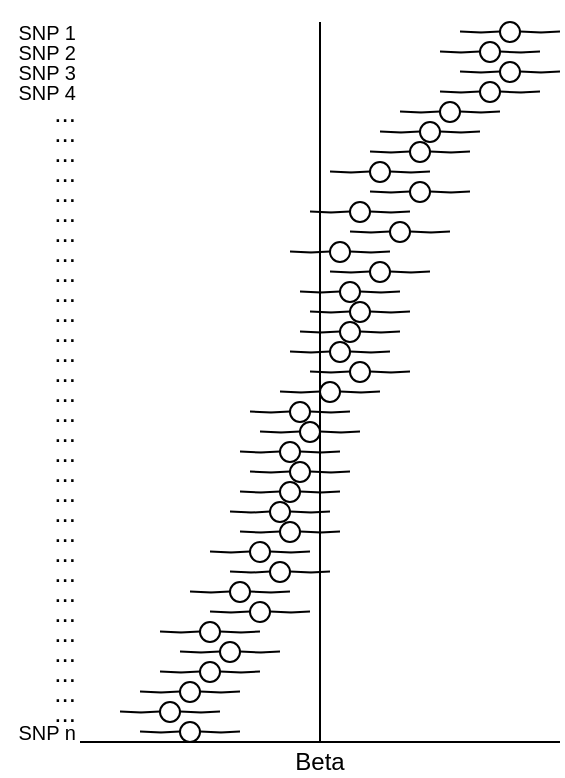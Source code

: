 <mxfile version="15.4.0" type="device" pages="2"><diagram id="DNH0gCcXcJBLnelBAe_x" name="Page-1"><mxGraphModel dx="786" dy="1237" grid="1" gridSize="9" guides="1" tooltips="1" connect="1" arrows="1" fold="1" page="1" pageScale="1" pageWidth="827" pageHeight="1169" math="0" shadow="0"><root><mxCell id="0"/><mxCell id="1" parent="0"/><mxCell id="CtSmqOxHGqAcCvEmwnfh-9" value="" style="endArrow=none;html=1;rounded=0;edgeStyle=orthogonalEdgeStyle;" parent="1" edge="1"><mxGeometry width="50" height="50" relative="1" as="geometry"><mxPoint x="400" y="680" as="sourcePoint"/><mxPoint x="640" y="680" as="targetPoint"/></mxGeometry></mxCell><mxCell id="CtSmqOxHGqAcCvEmwnfh-10" value="" style="endArrow=none;html=1;rounded=0;edgeStyle=orthogonalEdgeStyle;" parent="1" edge="1"><mxGeometry width="50" height="50" relative="1" as="geometry"><mxPoint x="520" y="320" as="sourcePoint"/><mxPoint x="520" y="680" as="targetPoint"/></mxGeometry></mxCell><mxCell id="CtSmqOxHGqAcCvEmwnfh-39" value="" style="group" parent="1" vertex="1" connectable="0"><mxGeometry x="545" y="400" width="50" height="10" as="geometry"/></mxCell><mxCell id="CtSmqOxHGqAcCvEmwnfh-12" value="" style="ellipse;whiteSpace=wrap;html=1;aspect=fixed;" parent="CtSmqOxHGqAcCvEmwnfh-39" vertex="1"><mxGeometry x="20" width="10" height="10" as="geometry"/></mxCell><mxCell id="CtSmqOxHGqAcCvEmwnfh-13" value="" style="endArrow=none;html=1;rounded=0;edgeStyle=orthogonalEdgeStyle;" parent="CtSmqOxHGqAcCvEmwnfh-39" edge="1"><mxGeometry width="50" height="50" relative="1" as="geometry"><mxPoint x="30" y="4.76" as="sourcePoint"/><mxPoint x="50" y="4.76" as="targetPoint"/></mxGeometry></mxCell><mxCell id="CtSmqOxHGqAcCvEmwnfh-14" value="" style="endArrow=none;html=1;rounded=0;edgeStyle=orthogonalEdgeStyle;" parent="CtSmqOxHGqAcCvEmwnfh-39" edge="1"><mxGeometry width="50" height="50" relative="1" as="geometry"><mxPoint y="4.76" as="sourcePoint"/><mxPoint x="20" y="4.76" as="targetPoint"/></mxGeometry></mxCell><mxCell id="CtSmqOxHGqAcCvEmwnfh-40" value="" style="group" parent="1" vertex="1" connectable="0"><mxGeometry x="535" y="420" width="50" height="10" as="geometry"/></mxCell><mxCell id="CtSmqOxHGqAcCvEmwnfh-41" value="" style="ellipse;whiteSpace=wrap;html=1;aspect=fixed;" parent="CtSmqOxHGqAcCvEmwnfh-40" vertex="1"><mxGeometry x="20" width="10" height="10" as="geometry"/></mxCell><mxCell id="CtSmqOxHGqAcCvEmwnfh-42" value="" style="endArrow=none;html=1;rounded=0;edgeStyle=orthogonalEdgeStyle;" parent="CtSmqOxHGqAcCvEmwnfh-40" edge="1"><mxGeometry width="50" height="50" relative="1" as="geometry"><mxPoint x="30" y="4.76" as="sourcePoint"/><mxPoint x="50" y="4.76" as="targetPoint"/></mxGeometry></mxCell><mxCell id="CtSmqOxHGqAcCvEmwnfh-43" value="" style="endArrow=none;html=1;rounded=0;edgeStyle=orthogonalEdgeStyle;" parent="CtSmqOxHGqAcCvEmwnfh-40" edge="1"><mxGeometry width="50" height="50" relative="1" as="geometry"><mxPoint y="4.76" as="sourcePoint"/><mxPoint x="20" y="4.76" as="targetPoint"/></mxGeometry></mxCell><mxCell id="CtSmqOxHGqAcCvEmwnfh-46" value="" style="group" parent="1" vertex="1" connectable="0"><mxGeometry x="525" y="440" width="50" height="10" as="geometry"/></mxCell><mxCell id="CtSmqOxHGqAcCvEmwnfh-47" value="" style="ellipse;whiteSpace=wrap;html=1;aspect=fixed;" parent="CtSmqOxHGqAcCvEmwnfh-46" vertex="1"><mxGeometry x="20" width="10" height="10" as="geometry"/></mxCell><mxCell id="CtSmqOxHGqAcCvEmwnfh-48" value="" style="endArrow=none;html=1;rounded=0;edgeStyle=orthogonalEdgeStyle;" parent="CtSmqOxHGqAcCvEmwnfh-46" edge="1"><mxGeometry width="50" height="50" relative="1" as="geometry"><mxPoint x="30" y="4.76" as="sourcePoint"/><mxPoint x="50" y="4.76" as="targetPoint"/></mxGeometry></mxCell><mxCell id="CtSmqOxHGqAcCvEmwnfh-49" value="" style="endArrow=none;html=1;rounded=0;edgeStyle=orthogonalEdgeStyle;" parent="CtSmqOxHGqAcCvEmwnfh-46" edge="1"><mxGeometry width="50" height="50" relative="1" as="geometry"><mxPoint y="4.76" as="sourcePoint"/><mxPoint x="20" y="4.76" as="targetPoint"/></mxGeometry></mxCell><mxCell id="CtSmqOxHGqAcCvEmwnfh-50" value="" style="group" parent="1" vertex="1" connectable="0"><mxGeometry x="515" y="460" width="50" height="10" as="geometry"/></mxCell><mxCell id="CtSmqOxHGqAcCvEmwnfh-51" value="" style="ellipse;whiteSpace=wrap;html=1;aspect=fixed;" parent="CtSmqOxHGqAcCvEmwnfh-50" vertex="1"><mxGeometry x="20" width="10" height="10" as="geometry"/></mxCell><mxCell id="CtSmqOxHGqAcCvEmwnfh-52" value="" style="endArrow=none;html=1;rounded=0;edgeStyle=orthogonalEdgeStyle;" parent="CtSmqOxHGqAcCvEmwnfh-50" edge="1"><mxGeometry width="50" height="50" relative="1" as="geometry"><mxPoint x="30" y="4.76" as="sourcePoint"/><mxPoint x="50" y="4.76" as="targetPoint"/></mxGeometry></mxCell><mxCell id="CtSmqOxHGqAcCvEmwnfh-53" value="" style="endArrow=none;html=1;rounded=0;edgeStyle=orthogonalEdgeStyle;" parent="CtSmqOxHGqAcCvEmwnfh-50" edge="1"><mxGeometry width="50" height="50" relative="1" as="geometry"><mxPoint y="4.76" as="sourcePoint"/><mxPoint x="20" y="4.76" as="targetPoint"/></mxGeometry></mxCell><mxCell id="CtSmqOxHGqAcCvEmwnfh-54" value="" style="group" parent="1" vertex="1" connectable="0"><mxGeometry x="505" y="480" width="50" height="10" as="geometry"/></mxCell><mxCell id="CtSmqOxHGqAcCvEmwnfh-55" value="" style="ellipse;whiteSpace=wrap;html=1;aspect=fixed;" parent="CtSmqOxHGqAcCvEmwnfh-54" vertex="1"><mxGeometry x="20" width="10" height="10" as="geometry"/></mxCell><mxCell id="CtSmqOxHGqAcCvEmwnfh-56" value="" style="endArrow=none;html=1;rounded=0;edgeStyle=orthogonalEdgeStyle;" parent="CtSmqOxHGqAcCvEmwnfh-54" edge="1"><mxGeometry width="50" height="50" relative="1" as="geometry"><mxPoint x="30" y="4.76" as="sourcePoint"/><mxPoint x="50" y="4.76" as="targetPoint"/></mxGeometry></mxCell><mxCell id="CtSmqOxHGqAcCvEmwnfh-57" value="" style="endArrow=none;html=1;rounded=0;edgeStyle=orthogonalEdgeStyle;" parent="CtSmqOxHGqAcCvEmwnfh-54" edge="1"><mxGeometry width="50" height="50" relative="1" as="geometry"><mxPoint y="4.76" as="sourcePoint"/><mxPoint x="20" y="4.76" as="targetPoint"/></mxGeometry></mxCell><mxCell id="CtSmqOxHGqAcCvEmwnfh-58" value="" style="group" parent="1" vertex="1" connectable="0"><mxGeometry x="500" y="500" width="50" height="10" as="geometry"/></mxCell><mxCell id="CtSmqOxHGqAcCvEmwnfh-59" value="" style="ellipse;whiteSpace=wrap;html=1;aspect=fixed;" parent="CtSmqOxHGqAcCvEmwnfh-58" vertex="1"><mxGeometry x="20" width="10" height="10" as="geometry"/></mxCell><mxCell id="CtSmqOxHGqAcCvEmwnfh-60" value="" style="endArrow=none;html=1;rounded=0;edgeStyle=orthogonalEdgeStyle;" parent="CtSmqOxHGqAcCvEmwnfh-58" edge="1"><mxGeometry width="50" height="50" relative="1" as="geometry"><mxPoint x="30" y="4.76" as="sourcePoint"/><mxPoint x="50" y="4.76" as="targetPoint"/></mxGeometry></mxCell><mxCell id="CtSmqOxHGqAcCvEmwnfh-61" value="" style="endArrow=none;html=1;rounded=0;edgeStyle=orthogonalEdgeStyle;" parent="CtSmqOxHGqAcCvEmwnfh-58" edge="1"><mxGeometry width="50" height="50" relative="1" as="geometry"><mxPoint y="4.76" as="sourcePoint"/><mxPoint x="20" y="4.76" as="targetPoint"/></mxGeometry></mxCell><mxCell id="CtSmqOxHGqAcCvEmwnfh-62" value="" style="group" parent="1" vertex="1" connectable="0"><mxGeometry x="490" y="520" width="50" height="10" as="geometry"/></mxCell><mxCell id="CtSmqOxHGqAcCvEmwnfh-63" value="" style="ellipse;whiteSpace=wrap;html=1;aspect=fixed;" parent="CtSmqOxHGqAcCvEmwnfh-62" vertex="1"><mxGeometry x="20" width="10" height="10" as="geometry"/></mxCell><mxCell id="CtSmqOxHGqAcCvEmwnfh-64" value="" style="endArrow=none;html=1;rounded=0;edgeStyle=orthogonalEdgeStyle;" parent="CtSmqOxHGqAcCvEmwnfh-62" edge="1"><mxGeometry width="50" height="50" relative="1" as="geometry"><mxPoint x="30" y="4.76" as="sourcePoint"/><mxPoint x="50" y="4.76" as="targetPoint"/></mxGeometry></mxCell><mxCell id="CtSmqOxHGqAcCvEmwnfh-65" value="" style="endArrow=none;html=1;rounded=0;edgeStyle=orthogonalEdgeStyle;" parent="CtSmqOxHGqAcCvEmwnfh-62" edge="1"><mxGeometry width="50" height="50" relative="1" as="geometry"><mxPoint y="4.76" as="sourcePoint"/><mxPoint x="20" y="4.76" as="targetPoint"/></mxGeometry></mxCell><mxCell id="CtSmqOxHGqAcCvEmwnfh-66" value="" style="group" parent="1" vertex="1" connectable="0"><mxGeometry x="455" y="600" width="50" height="10" as="geometry"/></mxCell><mxCell id="CtSmqOxHGqAcCvEmwnfh-67" value="" style="ellipse;whiteSpace=wrap;html=1;aspect=fixed;" parent="CtSmqOxHGqAcCvEmwnfh-66" vertex="1"><mxGeometry x="20" width="10" height="10" as="geometry"/></mxCell><mxCell id="CtSmqOxHGqAcCvEmwnfh-68" value="" style="endArrow=none;html=1;rounded=0;edgeStyle=orthogonalEdgeStyle;" parent="CtSmqOxHGqAcCvEmwnfh-66" edge="1"><mxGeometry width="50" height="50" relative="1" as="geometry"><mxPoint x="30" y="4.76" as="sourcePoint"/><mxPoint x="50" y="4.76" as="targetPoint"/></mxGeometry></mxCell><mxCell id="CtSmqOxHGqAcCvEmwnfh-69" value="" style="endArrow=none;html=1;rounded=0;edgeStyle=orthogonalEdgeStyle;" parent="CtSmqOxHGqAcCvEmwnfh-66" edge="1"><mxGeometry width="50" height="50" relative="1" as="geometry"><mxPoint y="4.76" as="sourcePoint"/><mxPoint x="20" y="4.76" as="targetPoint"/></mxGeometry></mxCell><mxCell id="CtSmqOxHGqAcCvEmwnfh-70" value="" style="group" parent="1" vertex="1" connectable="0"><mxGeometry x="465" y="580" width="50" height="10" as="geometry"/></mxCell><mxCell id="CtSmqOxHGqAcCvEmwnfh-71" value="" style="ellipse;whiteSpace=wrap;html=1;aspect=fixed;" parent="CtSmqOxHGqAcCvEmwnfh-70" vertex="1"><mxGeometry x="20" width="10" height="10" as="geometry"/></mxCell><mxCell id="CtSmqOxHGqAcCvEmwnfh-72" value="" style="endArrow=none;html=1;rounded=0;edgeStyle=orthogonalEdgeStyle;" parent="CtSmqOxHGqAcCvEmwnfh-70" edge="1"><mxGeometry width="50" height="50" relative="1" as="geometry"><mxPoint x="30" y="4.76" as="sourcePoint"/><mxPoint x="50" y="4.76" as="targetPoint"/></mxGeometry></mxCell><mxCell id="CtSmqOxHGqAcCvEmwnfh-73" value="" style="endArrow=none;html=1;rounded=0;edgeStyle=orthogonalEdgeStyle;" parent="CtSmqOxHGqAcCvEmwnfh-70" edge="1"><mxGeometry width="50" height="50" relative="1" as="geometry"><mxPoint y="4.76" as="sourcePoint"/><mxPoint x="20" y="4.76" as="targetPoint"/></mxGeometry></mxCell><mxCell id="CtSmqOxHGqAcCvEmwnfh-74" value="" style="group" parent="1" vertex="1" connectable="0"><mxGeometry x="475" y="560" width="50" height="10" as="geometry"/></mxCell><mxCell id="CtSmqOxHGqAcCvEmwnfh-75" value="" style="ellipse;whiteSpace=wrap;html=1;aspect=fixed;" parent="CtSmqOxHGqAcCvEmwnfh-74" vertex="1"><mxGeometry x="20" width="10" height="10" as="geometry"/></mxCell><mxCell id="CtSmqOxHGqAcCvEmwnfh-76" value="" style="endArrow=none;html=1;rounded=0;edgeStyle=orthogonalEdgeStyle;" parent="CtSmqOxHGqAcCvEmwnfh-74" edge="1"><mxGeometry width="50" height="50" relative="1" as="geometry"><mxPoint x="30" y="4.76" as="sourcePoint"/><mxPoint x="50" y="4.76" as="targetPoint"/></mxGeometry></mxCell><mxCell id="CtSmqOxHGqAcCvEmwnfh-77" value="" style="endArrow=none;html=1;rounded=0;edgeStyle=orthogonalEdgeStyle;" parent="CtSmqOxHGqAcCvEmwnfh-74" edge="1"><mxGeometry width="50" height="50" relative="1" as="geometry"><mxPoint y="4.76" as="sourcePoint"/><mxPoint x="20" y="4.76" as="targetPoint"/></mxGeometry></mxCell><mxCell id="CtSmqOxHGqAcCvEmwnfh-78" value="" style="group" parent="1" vertex="1" connectable="0"><mxGeometry x="485" y="540" width="50" height="10" as="geometry"/></mxCell><mxCell id="CtSmqOxHGqAcCvEmwnfh-79" value="" style="ellipse;whiteSpace=wrap;html=1;aspect=fixed;" parent="CtSmqOxHGqAcCvEmwnfh-78" vertex="1"><mxGeometry x="20" width="10" height="10" as="geometry"/></mxCell><mxCell id="CtSmqOxHGqAcCvEmwnfh-80" value="" style="endArrow=none;html=1;rounded=0;edgeStyle=orthogonalEdgeStyle;" parent="CtSmqOxHGqAcCvEmwnfh-78" edge="1"><mxGeometry width="50" height="50" relative="1" as="geometry"><mxPoint x="30" y="4.76" as="sourcePoint"/><mxPoint x="50" y="4.76" as="targetPoint"/></mxGeometry></mxCell><mxCell id="CtSmqOxHGqAcCvEmwnfh-81" value="" style="endArrow=none;html=1;rounded=0;edgeStyle=orthogonalEdgeStyle;" parent="CtSmqOxHGqAcCvEmwnfh-78" edge="1"><mxGeometry width="50" height="50" relative="1" as="geometry"><mxPoint y="4.76" as="sourcePoint"/><mxPoint x="20" y="4.76" as="targetPoint"/></mxGeometry></mxCell><mxCell id="CtSmqOxHGqAcCvEmwnfh-82" value="" style="group" parent="1" vertex="1" connectable="0"><mxGeometry x="440" y="620" width="50" height="10" as="geometry"/></mxCell><mxCell id="CtSmqOxHGqAcCvEmwnfh-83" value="" style="ellipse;whiteSpace=wrap;html=1;aspect=fixed;" parent="CtSmqOxHGqAcCvEmwnfh-82" vertex="1"><mxGeometry x="20" width="10" height="10" as="geometry"/></mxCell><mxCell id="CtSmqOxHGqAcCvEmwnfh-84" value="" style="endArrow=none;html=1;rounded=0;edgeStyle=orthogonalEdgeStyle;" parent="CtSmqOxHGqAcCvEmwnfh-82" edge="1"><mxGeometry width="50" height="50" relative="1" as="geometry"><mxPoint x="30" y="4.76" as="sourcePoint"/><mxPoint x="50" y="4.76" as="targetPoint"/></mxGeometry></mxCell><mxCell id="CtSmqOxHGqAcCvEmwnfh-85" value="" style="endArrow=none;html=1;rounded=0;edgeStyle=orthogonalEdgeStyle;" parent="CtSmqOxHGqAcCvEmwnfh-82" edge="1"><mxGeometry width="50" height="50" relative="1" as="geometry"><mxPoint y="4.76" as="sourcePoint"/><mxPoint x="20" y="4.76" as="targetPoint"/></mxGeometry></mxCell><mxCell id="CtSmqOxHGqAcCvEmwnfh-86" value="" style="group" parent="1" vertex="1" connectable="0"><mxGeometry x="440" y="640" width="50" height="10" as="geometry"/></mxCell><mxCell id="CtSmqOxHGqAcCvEmwnfh-87" value="" style="ellipse;whiteSpace=wrap;html=1;aspect=fixed;" parent="CtSmqOxHGqAcCvEmwnfh-86" vertex="1"><mxGeometry x="20" width="10" height="10" as="geometry"/></mxCell><mxCell id="CtSmqOxHGqAcCvEmwnfh-88" value="" style="endArrow=none;html=1;rounded=0;edgeStyle=orthogonalEdgeStyle;" parent="CtSmqOxHGqAcCvEmwnfh-86" edge="1"><mxGeometry width="50" height="50" relative="1" as="geometry"><mxPoint x="30" y="4.76" as="sourcePoint"/><mxPoint x="50" y="4.76" as="targetPoint"/></mxGeometry></mxCell><mxCell id="CtSmqOxHGqAcCvEmwnfh-89" value="" style="endArrow=none;html=1;rounded=0;edgeStyle=orthogonalEdgeStyle;" parent="CtSmqOxHGqAcCvEmwnfh-86" edge="1"><mxGeometry width="50" height="50" relative="1" as="geometry"><mxPoint y="4.76" as="sourcePoint"/><mxPoint x="20" y="4.76" as="targetPoint"/></mxGeometry></mxCell><mxCell id="CtSmqOxHGqAcCvEmwnfh-91" value="" style="group" parent="1" vertex="1" connectable="0"><mxGeometry x="545" y="380" width="50" height="10" as="geometry"/></mxCell><mxCell id="CtSmqOxHGqAcCvEmwnfh-92" value="" style="ellipse;whiteSpace=wrap;html=1;aspect=fixed;" parent="CtSmqOxHGqAcCvEmwnfh-91" vertex="1"><mxGeometry x="20" width="10" height="10" as="geometry"/></mxCell><mxCell id="CtSmqOxHGqAcCvEmwnfh-93" value="" style="endArrow=none;html=1;rounded=0;edgeStyle=orthogonalEdgeStyle;" parent="CtSmqOxHGqAcCvEmwnfh-91" edge="1"><mxGeometry width="50" height="50" relative="1" as="geometry"><mxPoint x="30" y="4.76" as="sourcePoint"/><mxPoint x="50" y="4.76" as="targetPoint"/></mxGeometry></mxCell><mxCell id="CtSmqOxHGqAcCvEmwnfh-94" value="" style="endArrow=none;html=1;rounded=0;edgeStyle=orthogonalEdgeStyle;" parent="CtSmqOxHGqAcCvEmwnfh-91" edge="1"><mxGeometry width="50" height="50" relative="1" as="geometry"><mxPoint y="4.76" as="sourcePoint"/><mxPoint x="20" y="4.76" as="targetPoint"/></mxGeometry></mxCell><mxCell id="CtSmqOxHGqAcCvEmwnfh-99" value="" style="group" parent="1" vertex="1" connectable="0"><mxGeometry x="420" y="660" width="50" height="10" as="geometry"/></mxCell><mxCell id="CtSmqOxHGqAcCvEmwnfh-100" value="" style="ellipse;whiteSpace=wrap;html=1;aspect=fixed;" parent="CtSmqOxHGqAcCvEmwnfh-99" vertex="1"><mxGeometry x="20" width="10" height="10" as="geometry"/></mxCell><mxCell id="CtSmqOxHGqAcCvEmwnfh-101" value="" style="endArrow=none;html=1;rounded=0;edgeStyle=orthogonalEdgeStyle;" parent="CtSmqOxHGqAcCvEmwnfh-99" edge="1"><mxGeometry width="50" height="50" relative="1" as="geometry"><mxPoint x="30" y="4.76" as="sourcePoint"/><mxPoint x="50" y="4.76" as="targetPoint"/></mxGeometry></mxCell><mxCell id="CtSmqOxHGqAcCvEmwnfh-102" value="" style="endArrow=none;html=1;rounded=0;edgeStyle=orthogonalEdgeStyle;" parent="CtSmqOxHGqAcCvEmwnfh-99" edge="1"><mxGeometry width="50" height="50" relative="1" as="geometry"><mxPoint y="4.76" as="sourcePoint"/><mxPoint x="20" y="4.76" as="targetPoint"/></mxGeometry></mxCell><mxCell id="CtSmqOxHGqAcCvEmwnfh-103" value="" style="group" parent="1" vertex="1" connectable="0"><mxGeometry x="560" y="360" width="50" height="10" as="geometry"/></mxCell><mxCell id="CtSmqOxHGqAcCvEmwnfh-104" value="" style="ellipse;whiteSpace=wrap;html=1;aspect=fixed;" parent="CtSmqOxHGqAcCvEmwnfh-103" vertex="1"><mxGeometry x="20" width="10" height="10" as="geometry"/></mxCell><mxCell id="CtSmqOxHGqAcCvEmwnfh-105" value="" style="endArrow=none;html=1;rounded=0;edgeStyle=orthogonalEdgeStyle;" parent="CtSmqOxHGqAcCvEmwnfh-103" edge="1"><mxGeometry width="50" height="50" relative="1" as="geometry"><mxPoint x="30" y="4.76" as="sourcePoint"/><mxPoint x="50" y="4.76" as="targetPoint"/></mxGeometry></mxCell><mxCell id="CtSmqOxHGqAcCvEmwnfh-106" value="" style="endArrow=none;html=1;rounded=0;edgeStyle=orthogonalEdgeStyle;" parent="CtSmqOxHGqAcCvEmwnfh-103" edge="1"><mxGeometry width="50" height="50" relative="1" as="geometry"><mxPoint y="4.76" as="sourcePoint"/><mxPoint x="20" y="4.76" as="targetPoint"/></mxGeometry></mxCell><mxCell id="CtSmqOxHGqAcCvEmwnfh-109" value="" style="group" parent="1" vertex="1" connectable="0"><mxGeometry x="430" y="650" width="50" height="10" as="geometry"/></mxCell><mxCell id="CtSmqOxHGqAcCvEmwnfh-110" value="" style="ellipse;whiteSpace=wrap;html=1;aspect=fixed;" parent="CtSmqOxHGqAcCvEmwnfh-109" vertex="1"><mxGeometry x="20" width="10" height="10" as="geometry"/></mxCell><mxCell id="CtSmqOxHGqAcCvEmwnfh-111" value="" style="endArrow=none;html=1;rounded=0;edgeStyle=orthogonalEdgeStyle;" parent="CtSmqOxHGqAcCvEmwnfh-109" edge="1"><mxGeometry width="50" height="50" relative="1" as="geometry"><mxPoint x="30" y="4.76" as="sourcePoint"/><mxPoint x="50" y="4.76" as="targetPoint"/></mxGeometry></mxCell><mxCell id="CtSmqOxHGqAcCvEmwnfh-112" value="" style="endArrow=none;html=1;rounded=0;edgeStyle=orthogonalEdgeStyle;" parent="CtSmqOxHGqAcCvEmwnfh-109" edge="1"><mxGeometry width="50" height="50" relative="1" as="geometry"><mxPoint y="4.76" as="sourcePoint"/><mxPoint x="20" y="4.76" as="targetPoint"/></mxGeometry></mxCell><mxCell id="CtSmqOxHGqAcCvEmwnfh-114" value="" style="group" parent="1" vertex="1" connectable="0"><mxGeometry x="450" y="630" width="50" height="10" as="geometry"/></mxCell><mxCell id="CtSmqOxHGqAcCvEmwnfh-115" value="" style="ellipse;whiteSpace=wrap;html=1;aspect=fixed;" parent="CtSmqOxHGqAcCvEmwnfh-114" vertex="1"><mxGeometry x="20" width="10" height="10" as="geometry"/></mxCell><mxCell id="CtSmqOxHGqAcCvEmwnfh-116" value="" style="endArrow=none;html=1;rounded=0;edgeStyle=orthogonalEdgeStyle;" parent="CtSmqOxHGqAcCvEmwnfh-114" edge="1"><mxGeometry width="50" height="50" relative="1" as="geometry"><mxPoint x="30" y="4.76" as="sourcePoint"/><mxPoint x="50" y="4.76" as="targetPoint"/></mxGeometry></mxCell><mxCell id="CtSmqOxHGqAcCvEmwnfh-117" value="" style="endArrow=none;html=1;rounded=0;edgeStyle=orthogonalEdgeStyle;" parent="CtSmqOxHGqAcCvEmwnfh-114" edge="1"><mxGeometry width="50" height="50" relative="1" as="geometry"><mxPoint y="4.76" as="sourcePoint"/><mxPoint x="20" y="4.76" as="targetPoint"/></mxGeometry></mxCell><mxCell id="CtSmqOxHGqAcCvEmwnfh-118" value="" style="group" parent="1" vertex="1" connectable="0"><mxGeometry x="465" y="610" width="50" height="10" as="geometry"/></mxCell><mxCell id="CtSmqOxHGqAcCvEmwnfh-119" value="" style="ellipse;whiteSpace=wrap;html=1;aspect=fixed;" parent="CtSmqOxHGqAcCvEmwnfh-118" vertex="1"><mxGeometry x="20" width="10" height="10" as="geometry"/></mxCell><mxCell id="CtSmqOxHGqAcCvEmwnfh-120" value="" style="endArrow=none;html=1;rounded=0;edgeStyle=orthogonalEdgeStyle;" parent="CtSmqOxHGqAcCvEmwnfh-118" edge="1"><mxGeometry width="50" height="50" relative="1" as="geometry"><mxPoint x="30" y="4.76" as="sourcePoint"/><mxPoint x="50" y="4.76" as="targetPoint"/></mxGeometry></mxCell><mxCell id="CtSmqOxHGqAcCvEmwnfh-121" value="" style="endArrow=none;html=1;rounded=0;edgeStyle=orthogonalEdgeStyle;" parent="CtSmqOxHGqAcCvEmwnfh-118" edge="1"><mxGeometry width="50" height="50" relative="1" as="geometry"><mxPoint y="4.76" as="sourcePoint"/><mxPoint x="20" y="4.76" as="targetPoint"/></mxGeometry></mxCell><mxCell id="CtSmqOxHGqAcCvEmwnfh-123" value="" style="group" parent="1" vertex="1" connectable="0"><mxGeometry x="475" y="590" width="50" height="10" as="geometry"/></mxCell><mxCell id="CtSmqOxHGqAcCvEmwnfh-124" value="" style="ellipse;whiteSpace=wrap;html=1;aspect=fixed;" parent="CtSmqOxHGqAcCvEmwnfh-123" vertex="1"><mxGeometry x="20" width="10" height="10" as="geometry"/></mxCell><mxCell id="CtSmqOxHGqAcCvEmwnfh-125" value="" style="endArrow=none;html=1;rounded=0;edgeStyle=orthogonalEdgeStyle;" parent="CtSmqOxHGqAcCvEmwnfh-123" edge="1"><mxGeometry width="50" height="50" relative="1" as="geometry"><mxPoint x="30" y="4.76" as="sourcePoint"/><mxPoint x="50" y="4.76" as="targetPoint"/></mxGeometry></mxCell><mxCell id="CtSmqOxHGqAcCvEmwnfh-126" value="" style="endArrow=none;html=1;rounded=0;edgeStyle=orthogonalEdgeStyle;" parent="CtSmqOxHGqAcCvEmwnfh-123" edge="1"><mxGeometry width="50" height="50" relative="1" as="geometry"><mxPoint y="4.76" as="sourcePoint"/><mxPoint x="20" y="4.76" as="targetPoint"/></mxGeometry></mxCell><mxCell id="CtSmqOxHGqAcCvEmwnfh-127" value="" style="group" parent="1" vertex="1" connectable="0"><mxGeometry x="480" y="570" width="50" height="10" as="geometry"/></mxCell><mxCell id="CtSmqOxHGqAcCvEmwnfh-128" value="" style="ellipse;whiteSpace=wrap;html=1;aspect=fixed;" parent="CtSmqOxHGqAcCvEmwnfh-127" vertex="1"><mxGeometry x="20" width="10" height="10" as="geometry"/></mxCell><mxCell id="CtSmqOxHGqAcCvEmwnfh-129" value="" style="endArrow=none;html=1;rounded=0;edgeStyle=orthogonalEdgeStyle;" parent="CtSmqOxHGqAcCvEmwnfh-127" edge="1"><mxGeometry width="50" height="50" relative="1" as="geometry"><mxPoint x="30" y="4.76" as="sourcePoint"/><mxPoint x="50" y="4.76" as="targetPoint"/></mxGeometry></mxCell><mxCell id="CtSmqOxHGqAcCvEmwnfh-130" value="" style="endArrow=none;html=1;rounded=0;edgeStyle=orthogonalEdgeStyle;" parent="CtSmqOxHGqAcCvEmwnfh-127" edge="1"><mxGeometry width="50" height="50" relative="1" as="geometry"><mxPoint y="4.76" as="sourcePoint"/><mxPoint x="20" y="4.76" as="targetPoint"/></mxGeometry></mxCell><mxCell id="CtSmqOxHGqAcCvEmwnfh-131" value="" style="group" parent="1" vertex="1" connectable="0"><mxGeometry x="480" y="550" width="50" height="10" as="geometry"/></mxCell><mxCell id="CtSmqOxHGqAcCvEmwnfh-132" value="" style="ellipse;whiteSpace=wrap;html=1;aspect=fixed;" parent="CtSmqOxHGqAcCvEmwnfh-131" vertex="1"><mxGeometry x="20" width="10" height="10" as="geometry"/></mxCell><mxCell id="CtSmqOxHGqAcCvEmwnfh-133" value="" style="endArrow=none;html=1;rounded=0;edgeStyle=orthogonalEdgeStyle;" parent="CtSmqOxHGqAcCvEmwnfh-131" edge="1"><mxGeometry width="50" height="50" relative="1" as="geometry"><mxPoint x="30" y="4.76" as="sourcePoint"/><mxPoint x="50" y="4.76" as="targetPoint"/></mxGeometry></mxCell><mxCell id="CtSmqOxHGqAcCvEmwnfh-134" value="" style="endArrow=none;html=1;rounded=0;edgeStyle=orthogonalEdgeStyle;" parent="CtSmqOxHGqAcCvEmwnfh-131" edge="1"><mxGeometry width="50" height="50" relative="1" as="geometry"><mxPoint y="4.76" as="sourcePoint"/><mxPoint x="20" y="4.76" as="targetPoint"/></mxGeometry></mxCell><mxCell id="CtSmqOxHGqAcCvEmwnfh-135" value="" style="group" parent="1" vertex="1" connectable="0"><mxGeometry x="480" y="530" width="50" height="10" as="geometry"/></mxCell><mxCell id="CtSmqOxHGqAcCvEmwnfh-136" value="" style="ellipse;whiteSpace=wrap;html=1;aspect=fixed;" parent="CtSmqOxHGqAcCvEmwnfh-135" vertex="1"><mxGeometry x="20" width="10" height="10" as="geometry"/></mxCell><mxCell id="CtSmqOxHGqAcCvEmwnfh-137" value="" style="endArrow=none;html=1;rounded=0;edgeStyle=orthogonalEdgeStyle;" parent="CtSmqOxHGqAcCvEmwnfh-135" edge="1"><mxGeometry width="50" height="50" relative="1" as="geometry"><mxPoint x="30" y="4.76" as="sourcePoint"/><mxPoint x="50" y="4.76" as="targetPoint"/></mxGeometry></mxCell><mxCell id="CtSmqOxHGqAcCvEmwnfh-138" value="" style="endArrow=none;html=1;rounded=0;edgeStyle=orthogonalEdgeStyle;" parent="CtSmqOxHGqAcCvEmwnfh-135" edge="1"><mxGeometry width="50" height="50" relative="1" as="geometry"><mxPoint y="4.76" as="sourcePoint"/><mxPoint x="20" y="4.76" as="targetPoint"/></mxGeometry></mxCell><mxCell id="CtSmqOxHGqAcCvEmwnfh-139" value="" style="group" parent="1" vertex="1" connectable="0"><mxGeometry x="485" y="510" width="50" height="10" as="geometry"/></mxCell><mxCell id="CtSmqOxHGqAcCvEmwnfh-140" value="" style="ellipse;whiteSpace=wrap;html=1;aspect=fixed;" parent="CtSmqOxHGqAcCvEmwnfh-139" vertex="1"><mxGeometry x="20" width="10" height="10" as="geometry"/></mxCell><mxCell id="CtSmqOxHGqAcCvEmwnfh-141" value="" style="endArrow=none;html=1;rounded=0;edgeStyle=orthogonalEdgeStyle;" parent="CtSmqOxHGqAcCvEmwnfh-139" edge="1"><mxGeometry width="50" height="50" relative="1" as="geometry"><mxPoint x="30" y="4.76" as="sourcePoint"/><mxPoint x="50" y="4.76" as="targetPoint"/></mxGeometry></mxCell><mxCell id="CtSmqOxHGqAcCvEmwnfh-142" value="" style="endArrow=none;html=1;rounded=0;edgeStyle=orthogonalEdgeStyle;" parent="CtSmqOxHGqAcCvEmwnfh-139" edge="1"><mxGeometry width="50" height="50" relative="1" as="geometry"><mxPoint y="4.76" as="sourcePoint"/><mxPoint x="20" y="4.76" as="targetPoint"/></mxGeometry></mxCell><mxCell id="CtSmqOxHGqAcCvEmwnfh-143" value="" style="group" parent="1" vertex="1" connectable="0"><mxGeometry x="515" y="490" width="50" height="10" as="geometry"/></mxCell><mxCell id="CtSmqOxHGqAcCvEmwnfh-144" value="" style="ellipse;whiteSpace=wrap;html=1;aspect=fixed;" parent="CtSmqOxHGqAcCvEmwnfh-143" vertex="1"><mxGeometry x="20" width="10" height="10" as="geometry"/></mxCell><mxCell id="CtSmqOxHGqAcCvEmwnfh-145" value="" style="endArrow=none;html=1;rounded=0;edgeStyle=orthogonalEdgeStyle;" parent="CtSmqOxHGqAcCvEmwnfh-143" edge="1"><mxGeometry width="50" height="50" relative="1" as="geometry"><mxPoint x="30" y="4.76" as="sourcePoint"/><mxPoint x="50" y="4.76" as="targetPoint"/></mxGeometry></mxCell><mxCell id="CtSmqOxHGqAcCvEmwnfh-146" value="" style="endArrow=none;html=1;rounded=0;edgeStyle=orthogonalEdgeStyle;" parent="CtSmqOxHGqAcCvEmwnfh-143" edge="1"><mxGeometry width="50" height="50" relative="1" as="geometry"><mxPoint y="4.76" as="sourcePoint"/><mxPoint x="20" y="4.76" as="targetPoint"/></mxGeometry></mxCell><mxCell id="CtSmqOxHGqAcCvEmwnfh-147" value="" style="group" parent="1" vertex="1" connectable="0"><mxGeometry x="515" y="410" width="50" height="10" as="geometry"/></mxCell><mxCell id="CtSmqOxHGqAcCvEmwnfh-148" value="" style="ellipse;whiteSpace=wrap;html=1;aspect=fixed;" parent="CtSmqOxHGqAcCvEmwnfh-147" vertex="1"><mxGeometry x="20" width="10" height="10" as="geometry"/></mxCell><mxCell id="CtSmqOxHGqAcCvEmwnfh-149" value="" style="endArrow=none;html=1;rounded=0;edgeStyle=orthogonalEdgeStyle;" parent="CtSmqOxHGqAcCvEmwnfh-147" edge="1"><mxGeometry width="50" height="50" relative="1" as="geometry"><mxPoint x="30" y="4.76" as="sourcePoint"/><mxPoint x="50" y="4.76" as="targetPoint"/></mxGeometry></mxCell><mxCell id="CtSmqOxHGqAcCvEmwnfh-150" value="" style="endArrow=none;html=1;rounded=0;edgeStyle=orthogonalEdgeStyle;" parent="CtSmqOxHGqAcCvEmwnfh-147" edge="1"><mxGeometry width="50" height="50" relative="1" as="geometry"><mxPoint y="4.76" as="sourcePoint"/><mxPoint x="20" y="4.76" as="targetPoint"/></mxGeometry></mxCell><mxCell id="CtSmqOxHGqAcCvEmwnfh-151" value="" style="group" parent="1" vertex="1" connectable="0"><mxGeometry x="550" y="370" width="50" height="10" as="geometry"/></mxCell><mxCell id="CtSmqOxHGqAcCvEmwnfh-152" value="" style="ellipse;whiteSpace=wrap;html=1;aspect=fixed;" parent="CtSmqOxHGqAcCvEmwnfh-151" vertex="1"><mxGeometry x="20" width="10" height="10" as="geometry"/></mxCell><mxCell id="CtSmqOxHGqAcCvEmwnfh-153" value="" style="endArrow=none;html=1;rounded=0;edgeStyle=orthogonalEdgeStyle;" parent="CtSmqOxHGqAcCvEmwnfh-151" edge="1"><mxGeometry width="50" height="50" relative="1" as="geometry"><mxPoint x="30" y="4.76" as="sourcePoint"/><mxPoint x="50" y="4.76" as="targetPoint"/></mxGeometry></mxCell><mxCell id="CtSmqOxHGqAcCvEmwnfh-154" value="" style="endArrow=none;html=1;rounded=0;edgeStyle=orthogonalEdgeStyle;" parent="CtSmqOxHGqAcCvEmwnfh-151" edge="1"><mxGeometry width="50" height="50" relative="1" as="geometry"><mxPoint y="4.76" as="sourcePoint"/><mxPoint x="20" y="4.76" as="targetPoint"/></mxGeometry></mxCell><mxCell id="CtSmqOxHGqAcCvEmwnfh-155" value="" style="group" parent="1" vertex="1" connectable="0"><mxGeometry x="590" y="340" width="50" height="10" as="geometry"/></mxCell><mxCell id="CtSmqOxHGqAcCvEmwnfh-156" value="" style="ellipse;whiteSpace=wrap;html=1;aspect=fixed;" parent="CtSmqOxHGqAcCvEmwnfh-155" vertex="1"><mxGeometry x="20" width="10" height="10" as="geometry"/></mxCell><mxCell id="CtSmqOxHGqAcCvEmwnfh-157" value="" style="endArrow=none;html=1;rounded=0;edgeStyle=orthogonalEdgeStyle;" parent="CtSmqOxHGqAcCvEmwnfh-155" edge="1"><mxGeometry width="50" height="50" relative="1" as="geometry"><mxPoint x="30" y="4.76" as="sourcePoint"/><mxPoint x="50" y="4.76" as="targetPoint"/></mxGeometry></mxCell><mxCell id="CtSmqOxHGqAcCvEmwnfh-158" value="" style="endArrow=none;html=1;rounded=0;edgeStyle=orthogonalEdgeStyle;" parent="CtSmqOxHGqAcCvEmwnfh-155" edge="1"><mxGeometry width="50" height="50" relative="1" as="geometry"><mxPoint y="4.76" as="sourcePoint"/><mxPoint x="20" y="4.76" as="targetPoint"/></mxGeometry></mxCell><mxCell id="CtSmqOxHGqAcCvEmwnfh-167" value="" style="group" parent="1" vertex="1" connectable="0"><mxGeometry x="510" y="450" width="50" height="10" as="geometry"/></mxCell><mxCell id="CtSmqOxHGqAcCvEmwnfh-168" value="" style="ellipse;whiteSpace=wrap;html=1;aspect=fixed;" parent="CtSmqOxHGqAcCvEmwnfh-167" vertex="1"><mxGeometry x="20" width="10" height="10" as="geometry"/></mxCell><mxCell id="CtSmqOxHGqAcCvEmwnfh-169" value="" style="endArrow=none;html=1;rounded=0;edgeStyle=orthogonalEdgeStyle;" parent="CtSmqOxHGqAcCvEmwnfh-167" edge="1"><mxGeometry width="50" height="50" relative="1" as="geometry"><mxPoint x="30" y="4.76" as="sourcePoint"/><mxPoint x="50" y="4.76" as="targetPoint"/></mxGeometry></mxCell><mxCell id="CtSmqOxHGqAcCvEmwnfh-170" value="" style="endArrow=none;html=1;rounded=0;edgeStyle=orthogonalEdgeStyle;" parent="CtSmqOxHGqAcCvEmwnfh-167" edge="1"><mxGeometry width="50" height="50" relative="1" as="geometry"><mxPoint y="4.76" as="sourcePoint"/><mxPoint x="20" y="4.76" as="targetPoint"/></mxGeometry></mxCell><mxCell id="CtSmqOxHGqAcCvEmwnfh-171" value="" style="group" parent="1" vertex="1" connectable="0"><mxGeometry x="505" y="430" width="50" height="10" as="geometry"/></mxCell><mxCell id="CtSmqOxHGqAcCvEmwnfh-172" value="" style="ellipse;whiteSpace=wrap;html=1;aspect=fixed;" parent="CtSmqOxHGqAcCvEmwnfh-171" vertex="1"><mxGeometry x="20" width="10" height="10" as="geometry"/></mxCell><mxCell id="CtSmqOxHGqAcCvEmwnfh-173" value="" style="endArrow=none;html=1;rounded=0;edgeStyle=orthogonalEdgeStyle;" parent="CtSmqOxHGqAcCvEmwnfh-171" edge="1"><mxGeometry width="50" height="50" relative="1" as="geometry"><mxPoint x="30" y="4.76" as="sourcePoint"/><mxPoint x="50" y="4.76" as="targetPoint"/></mxGeometry></mxCell><mxCell id="CtSmqOxHGqAcCvEmwnfh-174" value="" style="endArrow=none;html=1;rounded=0;edgeStyle=orthogonalEdgeStyle;" parent="CtSmqOxHGqAcCvEmwnfh-171" edge="1"><mxGeometry width="50" height="50" relative="1" as="geometry"><mxPoint y="4.76" as="sourcePoint"/><mxPoint x="20" y="4.76" as="targetPoint"/></mxGeometry></mxCell><mxCell id="CtSmqOxHGqAcCvEmwnfh-175" value="" style="group" parent="1" vertex="1" connectable="0"><mxGeometry x="525" y="390" width="50" height="10" as="geometry"/></mxCell><mxCell id="CtSmqOxHGqAcCvEmwnfh-176" value="" style="ellipse;whiteSpace=wrap;html=1;aspect=fixed;" parent="CtSmqOxHGqAcCvEmwnfh-175" vertex="1"><mxGeometry x="20" width="10" height="10" as="geometry"/></mxCell><mxCell id="CtSmqOxHGqAcCvEmwnfh-177" value="" style="endArrow=none;html=1;rounded=0;edgeStyle=orthogonalEdgeStyle;" parent="CtSmqOxHGqAcCvEmwnfh-175" edge="1"><mxGeometry width="50" height="50" relative="1" as="geometry"><mxPoint x="30" y="4.76" as="sourcePoint"/><mxPoint x="50" y="4.76" as="targetPoint"/></mxGeometry></mxCell><mxCell id="CtSmqOxHGqAcCvEmwnfh-178" value="" style="endArrow=none;html=1;rounded=0;edgeStyle=orthogonalEdgeStyle;" parent="CtSmqOxHGqAcCvEmwnfh-175" edge="1"><mxGeometry width="50" height="50" relative="1" as="geometry"><mxPoint y="4.76" as="sourcePoint"/><mxPoint x="20" y="4.76" as="targetPoint"/></mxGeometry></mxCell><mxCell id="CtSmqOxHGqAcCvEmwnfh-179" value="" style="group" parent="1" vertex="1" connectable="0"><mxGeometry x="580" y="350" width="50" height="10" as="geometry"/></mxCell><mxCell id="CtSmqOxHGqAcCvEmwnfh-180" value="" style="ellipse;whiteSpace=wrap;html=1;aspect=fixed;" parent="CtSmqOxHGqAcCvEmwnfh-179" vertex="1"><mxGeometry x="20" width="10" height="10" as="geometry"/></mxCell><mxCell id="CtSmqOxHGqAcCvEmwnfh-181" value="" style="endArrow=none;html=1;rounded=0;edgeStyle=orthogonalEdgeStyle;" parent="CtSmqOxHGqAcCvEmwnfh-179" edge="1"><mxGeometry width="50" height="50" relative="1" as="geometry"><mxPoint x="30" y="4.76" as="sourcePoint"/><mxPoint x="50" y="4.76" as="targetPoint"/></mxGeometry></mxCell><mxCell id="CtSmqOxHGqAcCvEmwnfh-182" value="" style="endArrow=none;html=1;rounded=0;edgeStyle=orthogonalEdgeStyle;" parent="CtSmqOxHGqAcCvEmwnfh-179" edge="1"><mxGeometry width="50" height="50" relative="1" as="geometry"><mxPoint y="4.76" as="sourcePoint"/><mxPoint x="20" y="4.76" as="targetPoint"/></mxGeometry></mxCell><mxCell id="CtSmqOxHGqAcCvEmwnfh-191" value="" style="group" parent="1" vertex="1" connectable="0"><mxGeometry x="510" y="470" width="50" height="10" as="geometry"/></mxCell><mxCell id="CtSmqOxHGqAcCvEmwnfh-192" value="" style="ellipse;whiteSpace=wrap;html=1;aspect=fixed;" parent="CtSmqOxHGqAcCvEmwnfh-191" vertex="1"><mxGeometry x="20" width="10" height="10" as="geometry"/></mxCell><mxCell id="CtSmqOxHGqAcCvEmwnfh-193" value="" style="endArrow=none;html=1;rounded=0;edgeStyle=orthogonalEdgeStyle;" parent="CtSmqOxHGqAcCvEmwnfh-191" edge="1"><mxGeometry width="50" height="50" relative="1" as="geometry"><mxPoint x="30" y="4.76" as="sourcePoint"/><mxPoint x="50" y="4.76" as="targetPoint"/></mxGeometry></mxCell><mxCell id="CtSmqOxHGqAcCvEmwnfh-194" value="" style="endArrow=none;html=1;rounded=0;edgeStyle=orthogonalEdgeStyle;" parent="CtSmqOxHGqAcCvEmwnfh-191" edge="1"><mxGeometry width="50" height="50" relative="1" as="geometry"><mxPoint y="4.76" as="sourcePoint"/><mxPoint x="20" y="4.76" as="targetPoint"/></mxGeometry></mxCell><mxCell id="CtSmqOxHGqAcCvEmwnfh-195" value="" style="group" parent="1" vertex="1" connectable="0"><mxGeometry x="430" y="670" width="50" height="10" as="geometry"/></mxCell><mxCell id="CtSmqOxHGqAcCvEmwnfh-196" value="" style="ellipse;whiteSpace=wrap;html=1;aspect=fixed;" parent="CtSmqOxHGqAcCvEmwnfh-195" vertex="1"><mxGeometry x="20" width="10" height="10" as="geometry"/></mxCell><mxCell id="CtSmqOxHGqAcCvEmwnfh-197" value="" style="endArrow=none;html=1;rounded=0;edgeStyle=orthogonalEdgeStyle;" parent="CtSmqOxHGqAcCvEmwnfh-195" edge="1"><mxGeometry width="50" height="50" relative="1" as="geometry"><mxPoint x="30" y="4.76" as="sourcePoint"/><mxPoint x="50" y="4.76" as="targetPoint"/></mxGeometry></mxCell><mxCell id="CtSmqOxHGqAcCvEmwnfh-198" value="" style="endArrow=none;html=1;rounded=0;edgeStyle=orthogonalEdgeStyle;" parent="CtSmqOxHGqAcCvEmwnfh-195" edge="1"><mxGeometry width="50" height="50" relative="1" as="geometry"><mxPoint y="4.76" as="sourcePoint"/><mxPoint x="20" y="4.76" as="targetPoint"/></mxGeometry></mxCell><mxCell id="CtSmqOxHGqAcCvEmwnfh-199" value="" style="group" parent="1" vertex="1" connectable="0"><mxGeometry x="580" y="330" width="50" height="10" as="geometry"/></mxCell><mxCell id="CtSmqOxHGqAcCvEmwnfh-200" value="" style="ellipse;whiteSpace=wrap;html=1;aspect=fixed;" parent="CtSmqOxHGqAcCvEmwnfh-199" vertex="1"><mxGeometry x="20" width="10" height="10" as="geometry"/></mxCell><mxCell id="CtSmqOxHGqAcCvEmwnfh-201" value="" style="endArrow=none;html=1;rounded=0;edgeStyle=orthogonalEdgeStyle;" parent="CtSmqOxHGqAcCvEmwnfh-199" edge="1"><mxGeometry width="50" height="50" relative="1" as="geometry"><mxPoint x="30" y="4.76" as="sourcePoint"/><mxPoint x="50" y="4.76" as="targetPoint"/></mxGeometry></mxCell><mxCell id="CtSmqOxHGqAcCvEmwnfh-202" value="" style="endArrow=none;html=1;rounded=0;edgeStyle=orthogonalEdgeStyle;" parent="CtSmqOxHGqAcCvEmwnfh-199" edge="1"><mxGeometry width="50" height="50" relative="1" as="geometry"><mxPoint y="4.76" as="sourcePoint"/><mxPoint x="20" y="4.76" as="targetPoint"/></mxGeometry></mxCell><mxCell id="CtSmqOxHGqAcCvEmwnfh-207" value="" style="group" parent="1" vertex="1" connectable="0"><mxGeometry x="590" y="320" width="50" height="10" as="geometry"/></mxCell><mxCell id="CtSmqOxHGqAcCvEmwnfh-208" value="" style="ellipse;whiteSpace=wrap;html=1;aspect=fixed;" parent="CtSmqOxHGqAcCvEmwnfh-207" vertex="1"><mxGeometry x="20" width="10" height="10" as="geometry"/></mxCell><mxCell id="CtSmqOxHGqAcCvEmwnfh-209" value="" style="endArrow=none;html=1;rounded=0;edgeStyle=orthogonalEdgeStyle;" parent="CtSmqOxHGqAcCvEmwnfh-207" edge="1"><mxGeometry width="50" height="50" relative="1" as="geometry"><mxPoint x="30" y="4.76" as="sourcePoint"/><mxPoint x="50" y="4.76" as="targetPoint"/></mxGeometry></mxCell><mxCell id="CtSmqOxHGqAcCvEmwnfh-210" value="" style="endArrow=none;html=1;rounded=0;edgeStyle=orthogonalEdgeStyle;" parent="CtSmqOxHGqAcCvEmwnfh-207" edge="1"><mxGeometry width="50" height="50" relative="1" as="geometry"><mxPoint y="4.76" as="sourcePoint"/><mxPoint x="20" y="4.76" as="targetPoint"/></mxGeometry></mxCell><mxCell id="CtSmqOxHGqAcCvEmwnfh-211" value="Beta" style="text;html=1;strokeColor=none;fillColor=none;align=center;verticalAlign=middle;whiteSpace=wrap;rounded=0;" parent="1" vertex="1"><mxGeometry x="505" y="685" width="30" height="10" as="geometry"/></mxCell><mxCell id="CtSmqOxHGqAcCvEmwnfh-222" value="&lt;p style=&quot;font-size: 10px;&quot;&gt;&lt;font style=&quot;line-height: 100%; font-size: 10px;&quot;&gt;SNP 1&lt;/font&gt;&lt;/p&gt;" style="text;html=1;strokeColor=none;fillColor=none;align=right;verticalAlign=middle;whiteSpace=wrap;rounded=0;labelPosition=center;verticalLabelPosition=middle;textDirection=ltr;fontSize=10;" parent="1" vertex="1"><mxGeometry x="360" y="320" width="40" height="10" as="geometry"/></mxCell><mxCell id="CtSmqOxHGqAcCvEmwnfh-227" value="&lt;p style=&quot;font-size: 10px;&quot;&gt;&lt;font style=&quot;line-height: 100%; font-size: 10px;&quot;&gt;SNP 2&lt;/font&gt;&lt;/p&gt;" style="text;html=1;strokeColor=none;fillColor=none;align=right;verticalAlign=middle;whiteSpace=wrap;rounded=0;labelPosition=center;verticalLabelPosition=middle;textDirection=ltr;fontSize=10;" parent="1" vertex="1"><mxGeometry x="360" y="330" width="40" height="10" as="geometry"/></mxCell><mxCell id="CtSmqOxHGqAcCvEmwnfh-228" value="&lt;p style=&quot;font-size: 10px;&quot;&gt;&lt;font style=&quot;line-height: 100%; font-size: 10px;&quot;&gt;SNP 3&lt;/font&gt;&lt;/p&gt;" style="text;html=1;strokeColor=none;fillColor=none;align=right;verticalAlign=middle;whiteSpace=wrap;rounded=0;labelPosition=center;verticalLabelPosition=middle;textDirection=ltr;fontSize=10;" parent="1" vertex="1"><mxGeometry x="360" y="340" width="40" height="10" as="geometry"/></mxCell><mxCell id="CtSmqOxHGqAcCvEmwnfh-229" value="&lt;p style=&quot;font-size: 10px;&quot;&gt;&lt;font style=&quot;line-height: 100%; font-size: 10px;&quot;&gt;SNP 4&lt;/font&gt;&lt;/p&gt;" style="text;html=1;strokeColor=none;fillColor=none;align=right;verticalAlign=middle;whiteSpace=wrap;rounded=0;labelPosition=center;verticalLabelPosition=middle;textDirection=ltr;fontSize=10;" parent="1" vertex="1"><mxGeometry x="360" y="350" width="40" height="10" as="geometry"/></mxCell><mxCell id="CtSmqOxHGqAcCvEmwnfh-230" value="&lt;p style=&quot;font-size: 13px&quot;&gt;&lt;font style=&quot;line-height: 100% ; font-size: 13px&quot;&gt;...&lt;/font&gt;&lt;/p&gt;" style="text;html=1;strokeColor=none;fillColor=none;align=right;verticalAlign=middle;whiteSpace=wrap;rounded=0;labelPosition=center;verticalLabelPosition=middle;textDirection=ltr;fontSize=13;" parent="1" vertex="1"><mxGeometry x="360" y="360" width="40" height="10" as="geometry"/></mxCell><mxCell id="CtSmqOxHGqAcCvEmwnfh-231" value="&lt;p style=&quot;font-size: 13px&quot;&gt;&lt;font style=&quot;line-height: 100% ; font-size: 13px&quot;&gt;...&lt;/font&gt;&lt;/p&gt;" style="text;html=1;strokeColor=none;fillColor=none;align=right;verticalAlign=middle;whiteSpace=wrap;rounded=0;labelPosition=center;verticalLabelPosition=middle;textDirection=ltr;fontSize=13;" parent="1" vertex="1"><mxGeometry x="360" y="370" width="40" height="10" as="geometry"/></mxCell><mxCell id="CtSmqOxHGqAcCvEmwnfh-232" value="&lt;p style=&quot;font-size: 13px&quot;&gt;&lt;font style=&quot;line-height: 100% ; font-size: 13px&quot;&gt;...&lt;/font&gt;&lt;/p&gt;" style="text;html=1;strokeColor=none;fillColor=none;align=right;verticalAlign=middle;whiteSpace=wrap;rounded=0;labelPosition=center;verticalLabelPosition=middle;textDirection=ltr;fontSize=13;" parent="1" vertex="1"><mxGeometry x="360" y="380" width="40" height="10" as="geometry"/></mxCell><mxCell id="CtSmqOxHGqAcCvEmwnfh-233" value="&lt;p style=&quot;font-size: 13px&quot;&gt;&lt;font style=&quot;line-height: 100% ; font-size: 13px&quot;&gt;...&lt;/font&gt;&lt;/p&gt;" style="text;html=1;strokeColor=none;fillColor=none;align=right;verticalAlign=middle;whiteSpace=wrap;rounded=0;labelPosition=center;verticalLabelPosition=middle;textDirection=ltr;fontSize=13;" parent="1" vertex="1"><mxGeometry x="360" y="390" width="40" height="10" as="geometry"/></mxCell><mxCell id="CtSmqOxHGqAcCvEmwnfh-234" value="&lt;p style=&quot;font-size: 13px&quot;&gt;&lt;font style=&quot;line-height: 100% ; font-size: 13px&quot;&gt;...&lt;/font&gt;&lt;/p&gt;" style="text;html=1;strokeColor=none;fillColor=none;align=right;verticalAlign=middle;whiteSpace=wrap;rounded=0;labelPosition=center;verticalLabelPosition=middle;textDirection=ltr;fontSize=13;" parent="1" vertex="1"><mxGeometry x="360" y="400" width="40" height="10" as="geometry"/></mxCell><mxCell id="CtSmqOxHGqAcCvEmwnfh-235" value="&lt;p style=&quot;font-size: 13px&quot;&gt;&lt;font style=&quot;line-height: 100% ; font-size: 13px&quot;&gt;...&lt;/font&gt;&lt;/p&gt;" style="text;html=1;strokeColor=none;fillColor=none;align=right;verticalAlign=middle;whiteSpace=wrap;rounded=0;labelPosition=center;verticalLabelPosition=middle;textDirection=ltr;fontSize=13;" parent="1" vertex="1"><mxGeometry x="360" y="410" width="40" height="10" as="geometry"/></mxCell><mxCell id="CtSmqOxHGqAcCvEmwnfh-236" value="&lt;p style=&quot;font-size: 13px&quot;&gt;&lt;font style=&quot;line-height: 100% ; font-size: 13px&quot;&gt;...&lt;/font&gt;&lt;/p&gt;" style="text;html=1;strokeColor=none;fillColor=none;align=right;verticalAlign=middle;whiteSpace=wrap;rounded=0;labelPosition=center;verticalLabelPosition=middle;textDirection=ltr;fontSize=13;" parent="1" vertex="1"><mxGeometry x="360" y="420" width="40" height="10" as="geometry"/></mxCell><mxCell id="CtSmqOxHGqAcCvEmwnfh-237" value="&lt;p style=&quot;font-size: 13px&quot;&gt;&lt;font style=&quot;line-height: 100% ; font-size: 13px&quot;&gt;...&lt;/font&gt;&lt;/p&gt;" style="text;html=1;strokeColor=none;fillColor=none;align=right;verticalAlign=middle;whiteSpace=wrap;rounded=0;labelPosition=center;verticalLabelPosition=middle;textDirection=ltr;fontSize=13;" parent="1" vertex="1"><mxGeometry x="360" y="430" width="40" height="10" as="geometry"/></mxCell><mxCell id="CtSmqOxHGqAcCvEmwnfh-238" value="&lt;p style=&quot;font-size: 13px&quot;&gt;&lt;font style=&quot;line-height: 100% ; font-size: 13px&quot;&gt;...&lt;/font&gt;&lt;/p&gt;" style="text;html=1;strokeColor=none;fillColor=none;align=right;verticalAlign=middle;whiteSpace=wrap;rounded=0;labelPosition=center;verticalLabelPosition=middle;textDirection=ltr;fontSize=13;" parent="1" vertex="1"><mxGeometry x="360" y="440" width="40" height="10" as="geometry"/></mxCell><mxCell id="CtSmqOxHGqAcCvEmwnfh-239" value="&lt;p style=&quot;font-size: 13px&quot;&gt;&lt;font style=&quot;line-height: 100% ; font-size: 13px&quot;&gt;...&lt;/font&gt;&lt;/p&gt;" style="text;html=1;strokeColor=none;fillColor=none;align=right;verticalAlign=middle;whiteSpace=wrap;rounded=0;labelPosition=center;verticalLabelPosition=middle;textDirection=ltr;fontSize=13;" parent="1" vertex="1"><mxGeometry x="360" y="450" width="40" height="10" as="geometry"/></mxCell><mxCell id="CtSmqOxHGqAcCvEmwnfh-240" value="&lt;p style=&quot;font-size: 13px&quot;&gt;&lt;font style=&quot;line-height: 100% ; font-size: 13px&quot;&gt;...&lt;/font&gt;&lt;/p&gt;" style="text;html=1;strokeColor=none;fillColor=none;align=right;verticalAlign=middle;whiteSpace=wrap;rounded=0;labelPosition=center;verticalLabelPosition=middle;textDirection=ltr;fontSize=13;" parent="1" vertex="1"><mxGeometry x="360" y="460" width="40" height="10" as="geometry"/></mxCell><mxCell id="CtSmqOxHGqAcCvEmwnfh-241" value="&lt;p style=&quot;font-size: 13px&quot;&gt;&lt;font style=&quot;line-height: 100% ; font-size: 13px&quot;&gt;...&lt;/font&gt;&lt;/p&gt;" style="text;html=1;strokeColor=none;fillColor=none;align=right;verticalAlign=middle;whiteSpace=wrap;rounded=0;labelPosition=center;verticalLabelPosition=middle;textDirection=ltr;fontSize=13;" parent="1" vertex="1"><mxGeometry x="360" y="470" width="40" height="10" as="geometry"/></mxCell><mxCell id="CtSmqOxHGqAcCvEmwnfh-242" value="&lt;p style=&quot;font-size: 13px&quot;&gt;&lt;font style=&quot;line-height: 100% ; font-size: 13px&quot;&gt;...&lt;/font&gt;&lt;/p&gt;" style="text;html=1;strokeColor=none;fillColor=none;align=right;verticalAlign=middle;whiteSpace=wrap;rounded=0;labelPosition=center;verticalLabelPosition=middle;textDirection=ltr;fontSize=13;" parent="1" vertex="1"><mxGeometry x="360" y="480" width="40" height="10" as="geometry"/></mxCell><mxCell id="CtSmqOxHGqAcCvEmwnfh-243" value="&lt;p style=&quot;font-size: 13px&quot;&gt;&lt;font style=&quot;line-height: 100% ; font-size: 13px&quot;&gt;...&lt;/font&gt;&lt;/p&gt;" style="text;html=1;strokeColor=none;fillColor=none;align=right;verticalAlign=middle;whiteSpace=wrap;rounded=0;labelPosition=center;verticalLabelPosition=middle;textDirection=ltr;fontSize=13;" parent="1" vertex="1"><mxGeometry x="360" y="490" width="40" height="10" as="geometry"/></mxCell><mxCell id="CtSmqOxHGqAcCvEmwnfh-244" value="&lt;p style=&quot;font-size: 13px&quot;&gt;&lt;font style=&quot;line-height: 100% ; font-size: 13px&quot;&gt;...&lt;/font&gt;&lt;/p&gt;" style="text;html=1;strokeColor=none;fillColor=none;align=right;verticalAlign=middle;whiteSpace=wrap;rounded=0;labelPosition=center;verticalLabelPosition=middle;textDirection=ltr;fontSize=13;" parent="1" vertex="1"><mxGeometry x="360" y="500" width="40" height="10" as="geometry"/></mxCell><mxCell id="CtSmqOxHGqAcCvEmwnfh-245" value="&lt;p style=&quot;font-size: 13px&quot;&gt;&lt;font style=&quot;line-height: 100% ; font-size: 13px&quot;&gt;...&lt;/font&gt;&lt;/p&gt;" style="text;html=1;strokeColor=none;fillColor=none;align=right;verticalAlign=middle;whiteSpace=wrap;rounded=0;labelPosition=center;verticalLabelPosition=middle;textDirection=ltr;fontSize=13;" parent="1" vertex="1"><mxGeometry x="360" y="510" width="40" height="10" as="geometry"/></mxCell><mxCell id="CtSmqOxHGqAcCvEmwnfh-246" value="&lt;p style=&quot;font-size: 13px&quot;&gt;&lt;font style=&quot;line-height: 100% ; font-size: 13px&quot;&gt;...&lt;/font&gt;&lt;/p&gt;" style="text;html=1;strokeColor=none;fillColor=none;align=right;verticalAlign=middle;whiteSpace=wrap;rounded=0;labelPosition=center;verticalLabelPosition=middle;textDirection=ltr;fontSize=13;" parent="1" vertex="1"><mxGeometry x="360" y="520" width="40" height="10" as="geometry"/></mxCell><mxCell id="CtSmqOxHGqAcCvEmwnfh-247" value="&lt;p style=&quot;font-size: 13px&quot;&gt;&lt;font style=&quot;line-height: 100% ; font-size: 13px&quot;&gt;...&lt;/font&gt;&lt;/p&gt;" style="text;html=1;strokeColor=none;fillColor=none;align=right;verticalAlign=middle;whiteSpace=wrap;rounded=0;labelPosition=center;verticalLabelPosition=middle;textDirection=ltr;fontSize=13;" parent="1" vertex="1"><mxGeometry x="360" y="530" width="40" height="10" as="geometry"/></mxCell><mxCell id="CtSmqOxHGqAcCvEmwnfh-248" value="&lt;p style=&quot;font-size: 13px&quot;&gt;&lt;font style=&quot;line-height: 100% ; font-size: 13px&quot;&gt;...&lt;/font&gt;&lt;/p&gt;" style="text;html=1;strokeColor=none;fillColor=none;align=right;verticalAlign=middle;whiteSpace=wrap;rounded=0;labelPosition=center;verticalLabelPosition=middle;textDirection=ltr;fontSize=13;" parent="1" vertex="1"><mxGeometry x="360" y="540" width="40" height="10" as="geometry"/></mxCell><mxCell id="CtSmqOxHGqAcCvEmwnfh-249" value="&lt;p style=&quot;font-size: 13px&quot;&gt;&lt;font style=&quot;line-height: 100% ; font-size: 13px&quot;&gt;...&lt;/font&gt;&lt;/p&gt;" style="text;html=1;strokeColor=none;fillColor=none;align=right;verticalAlign=middle;whiteSpace=wrap;rounded=0;labelPosition=center;verticalLabelPosition=middle;textDirection=ltr;fontSize=13;" parent="1" vertex="1"><mxGeometry x="360" y="550" width="40" height="10" as="geometry"/></mxCell><mxCell id="CtSmqOxHGqAcCvEmwnfh-250" value="&lt;p style=&quot;font-size: 13px&quot;&gt;&lt;font style=&quot;line-height: 100% ; font-size: 13px&quot;&gt;...&lt;/font&gt;&lt;/p&gt;" style="text;html=1;strokeColor=none;fillColor=none;align=right;verticalAlign=middle;whiteSpace=wrap;rounded=0;labelPosition=center;verticalLabelPosition=middle;textDirection=ltr;fontSize=13;" parent="1" vertex="1"><mxGeometry x="360" y="560" width="40" height="10" as="geometry"/></mxCell><mxCell id="CtSmqOxHGqAcCvEmwnfh-251" value="&lt;p style=&quot;font-size: 13px&quot;&gt;&lt;font style=&quot;line-height: 100% ; font-size: 13px&quot;&gt;...&lt;/font&gt;&lt;/p&gt;" style="text;html=1;strokeColor=none;fillColor=none;align=right;verticalAlign=middle;whiteSpace=wrap;rounded=0;labelPosition=center;verticalLabelPosition=middle;textDirection=ltr;fontSize=13;" parent="1" vertex="1"><mxGeometry x="360" y="570" width="40" height="10" as="geometry"/></mxCell><mxCell id="CtSmqOxHGqAcCvEmwnfh-252" value="&lt;p style=&quot;font-size: 13px&quot;&gt;&lt;font style=&quot;line-height: 100% ; font-size: 13px&quot;&gt;...&lt;/font&gt;&lt;/p&gt;" style="text;html=1;strokeColor=none;fillColor=none;align=right;verticalAlign=middle;whiteSpace=wrap;rounded=0;labelPosition=center;verticalLabelPosition=middle;textDirection=ltr;fontSize=13;" parent="1" vertex="1"><mxGeometry x="360" y="580" width="40" height="10" as="geometry"/></mxCell><mxCell id="CtSmqOxHGqAcCvEmwnfh-253" value="&lt;p style=&quot;font-size: 13px&quot;&gt;&lt;font style=&quot;line-height: 100% ; font-size: 13px&quot;&gt;...&lt;/font&gt;&lt;/p&gt;" style="text;html=1;strokeColor=none;fillColor=none;align=right;verticalAlign=middle;whiteSpace=wrap;rounded=0;labelPosition=center;verticalLabelPosition=middle;textDirection=ltr;fontSize=13;" parent="1" vertex="1"><mxGeometry x="360" y="590" width="40" height="10" as="geometry"/></mxCell><mxCell id="CtSmqOxHGqAcCvEmwnfh-254" value="&lt;p style=&quot;font-size: 13px&quot;&gt;&lt;font style=&quot;line-height: 100% ; font-size: 13px&quot;&gt;...&lt;/font&gt;&lt;/p&gt;" style="text;html=1;strokeColor=none;fillColor=none;align=right;verticalAlign=middle;whiteSpace=wrap;rounded=0;labelPosition=center;verticalLabelPosition=middle;textDirection=ltr;fontSize=13;" parent="1" vertex="1"><mxGeometry x="360" y="600" width="40" height="10" as="geometry"/></mxCell><mxCell id="CtSmqOxHGqAcCvEmwnfh-255" value="&lt;p style=&quot;font-size: 13px&quot;&gt;&lt;font style=&quot;line-height: 100% ; font-size: 13px&quot;&gt;...&lt;/font&gt;&lt;/p&gt;" style="text;html=1;strokeColor=none;fillColor=none;align=right;verticalAlign=middle;whiteSpace=wrap;rounded=0;labelPosition=center;verticalLabelPosition=middle;textDirection=ltr;fontSize=13;" parent="1" vertex="1"><mxGeometry x="360" y="610" width="40" height="10" as="geometry"/></mxCell><mxCell id="CtSmqOxHGqAcCvEmwnfh-256" value="&lt;p style=&quot;font-size: 13px&quot;&gt;&lt;font style=&quot;line-height: 100% ; font-size: 13px&quot;&gt;...&lt;/font&gt;&lt;/p&gt;" style="text;html=1;strokeColor=none;fillColor=none;align=right;verticalAlign=middle;whiteSpace=wrap;rounded=0;labelPosition=center;verticalLabelPosition=middle;textDirection=ltr;fontSize=13;" parent="1" vertex="1"><mxGeometry x="360" y="620" width="40" height="10" as="geometry"/></mxCell><mxCell id="CtSmqOxHGqAcCvEmwnfh-257" value="&lt;p style=&quot;font-size: 13px&quot;&gt;&lt;font style=&quot;line-height: 100% ; font-size: 13px&quot;&gt;...&lt;/font&gt;&lt;/p&gt;" style="text;html=1;strokeColor=none;fillColor=none;align=right;verticalAlign=middle;whiteSpace=wrap;rounded=0;labelPosition=center;verticalLabelPosition=middle;textDirection=ltr;fontSize=13;" parent="1" vertex="1"><mxGeometry x="360" y="630" width="40" height="10" as="geometry"/></mxCell><mxCell id="CtSmqOxHGqAcCvEmwnfh-259" value="&lt;p style=&quot;font-size: 10px;&quot;&gt;&lt;font style=&quot;line-height: 100%; font-size: 10px;&quot;&gt;SNP n&lt;/font&gt;&lt;/p&gt;" style="text;html=1;strokeColor=none;fillColor=none;align=right;verticalAlign=middle;whiteSpace=wrap;rounded=0;labelPosition=center;verticalLabelPosition=middle;textDirection=ltr;fontSize=10;" parent="1" vertex="1"><mxGeometry x="360" y="670" width="40" height="10" as="geometry"/></mxCell><mxCell id="CtSmqOxHGqAcCvEmwnfh-260" value="&lt;p style=&quot;font-size: 13px&quot;&gt;&lt;font style=&quot;line-height: 100% ; font-size: 13px&quot;&gt;...&lt;/font&gt;&lt;/p&gt;" style="text;html=1;strokeColor=none;fillColor=none;align=right;verticalAlign=middle;whiteSpace=wrap;rounded=0;labelPosition=center;verticalLabelPosition=middle;textDirection=ltr;fontSize=13;" parent="1" vertex="1"><mxGeometry x="360" y="640" width="40" height="10" as="geometry"/></mxCell><mxCell id="CtSmqOxHGqAcCvEmwnfh-261" value="&lt;p style=&quot;font-size: 13px&quot;&gt;&lt;font style=&quot;line-height: 100% ; font-size: 13px&quot;&gt;...&lt;/font&gt;&lt;/p&gt;" style="text;html=1;strokeColor=none;fillColor=none;align=right;verticalAlign=middle;whiteSpace=wrap;rounded=0;labelPosition=center;verticalLabelPosition=middle;textDirection=ltr;fontSize=13;" parent="1" vertex="1"><mxGeometry x="360" y="650" width="40" height="10" as="geometry"/></mxCell><mxCell id="CtSmqOxHGqAcCvEmwnfh-262" value="&lt;p style=&quot;font-size: 13px&quot;&gt;&lt;font style=&quot;line-height: 100% ; font-size: 13px&quot;&gt;...&lt;/font&gt;&lt;/p&gt;" style="text;html=1;strokeColor=none;fillColor=none;align=right;verticalAlign=middle;whiteSpace=wrap;rounded=0;labelPosition=center;verticalLabelPosition=middle;textDirection=ltr;fontSize=13;" parent="1" vertex="1"><mxGeometry x="360" y="660" width="40" height="10" as="geometry"/></mxCell></root></mxGraphModel></diagram><diagram id="gi0yAEDYnJPI0yTmOYzY" name="Page-2"><mxGraphModel dx="449" dy="707" grid="1" gridSize="10" guides="1" tooltips="1" connect="1" arrows="1" fold="1" page="1" pageScale="1" pageWidth="827" pageHeight="1169" math="0" shadow="0"><root><mxCell id="S094mWGBoBaPuC7IpNfZ-0"/><mxCell id="S094mWGBoBaPuC7IpNfZ-1" parent="S094mWGBoBaPuC7IpNfZ-0"/><mxCell id="YAZXl5rulaE0u-NkhnTV-0" value="" style="endArrow=none;html=1;rounded=0;edgeStyle=orthogonalEdgeStyle;" edge="1" parent="S094mWGBoBaPuC7IpNfZ-1"><mxGeometry width="50" height="50" relative="1" as="geometry"><mxPoint x="400" y="680" as="sourcePoint"/><mxPoint x="760" y="680" as="targetPoint"/></mxGeometry></mxCell><mxCell id="YAZXl5rulaE0u-NkhnTV-1" value="" style="endArrow=none;html=1;rounded=0;edgeStyle=orthogonalEdgeStyle;" edge="1" parent="S094mWGBoBaPuC7IpNfZ-1"><mxGeometry width="50" height="50" relative="1" as="geometry"><mxPoint x="520" y="320" as="sourcePoint"/><mxPoint x="520" y="680" as="targetPoint"/></mxGeometry></mxCell><mxCell id="YAZXl5rulaE0u-NkhnTV-2" value="" style="group" vertex="1" connectable="0" parent="S094mWGBoBaPuC7IpNfZ-1"><mxGeometry x="524" y="400" width="50" height="10" as="geometry"/></mxCell><mxCell id="YAZXl5rulaE0u-NkhnTV-3" value="" style="ellipse;whiteSpace=wrap;html=1;aspect=fixed;" vertex="1" parent="YAZXl5rulaE0u-NkhnTV-2"><mxGeometry x="20" width="10" height="10" as="geometry"/></mxCell><mxCell id="YAZXl5rulaE0u-NkhnTV-4" value="" style="endArrow=none;html=1;rounded=0;edgeStyle=orthogonalEdgeStyle;" edge="1" parent="YAZXl5rulaE0u-NkhnTV-2"><mxGeometry width="50" height="50" relative="1" as="geometry"><mxPoint x="30" y="4.76" as="sourcePoint"/><mxPoint x="50" y="4.76" as="targetPoint"/></mxGeometry></mxCell><mxCell id="YAZXl5rulaE0u-NkhnTV-5" value="" style="endArrow=none;html=1;rounded=0;edgeStyle=orthogonalEdgeStyle;" edge="1" parent="YAZXl5rulaE0u-NkhnTV-2"><mxGeometry width="50" height="50" relative="1" as="geometry"><mxPoint y="4.76" as="sourcePoint"/><mxPoint x="20" y="4.76" as="targetPoint"/></mxGeometry></mxCell><mxCell id="YAZXl5rulaE0u-NkhnTV-6" value="" style="group" vertex="1" connectable="0" parent="S094mWGBoBaPuC7IpNfZ-1"><mxGeometry x="514" y="420" width="50" height="10" as="geometry"/></mxCell><mxCell id="YAZXl5rulaE0u-NkhnTV-7" value="" style="ellipse;whiteSpace=wrap;html=1;aspect=fixed;" vertex="1" parent="YAZXl5rulaE0u-NkhnTV-6"><mxGeometry x="20" width="10" height="10" as="geometry"/></mxCell><mxCell id="YAZXl5rulaE0u-NkhnTV-8" value="" style="endArrow=none;html=1;rounded=0;edgeStyle=orthogonalEdgeStyle;" edge="1" parent="YAZXl5rulaE0u-NkhnTV-6"><mxGeometry width="50" height="50" relative="1" as="geometry"><mxPoint x="30" y="4.76" as="sourcePoint"/><mxPoint x="50" y="4.76" as="targetPoint"/></mxGeometry></mxCell><mxCell id="YAZXl5rulaE0u-NkhnTV-9" value="" style="endArrow=none;html=1;rounded=0;edgeStyle=orthogonalEdgeStyle;" edge="1" parent="YAZXl5rulaE0u-NkhnTV-6"><mxGeometry width="50" height="50" relative="1" as="geometry"><mxPoint y="4.76" as="sourcePoint"/><mxPoint x="20" y="4.76" as="targetPoint"/></mxGeometry></mxCell><mxCell id="YAZXl5rulaE0u-NkhnTV-10" value="" style="group" vertex="1" connectable="0" parent="S094mWGBoBaPuC7IpNfZ-1"><mxGeometry x="504" y="440" width="50" height="10" as="geometry"/></mxCell><mxCell id="YAZXl5rulaE0u-NkhnTV-11" value="" style="ellipse;whiteSpace=wrap;html=1;aspect=fixed;" vertex="1" parent="YAZXl5rulaE0u-NkhnTV-10"><mxGeometry x="20" width="10" height="10" as="geometry"/></mxCell><mxCell id="YAZXl5rulaE0u-NkhnTV-12" value="" style="endArrow=none;html=1;rounded=0;edgeStyle=orthogonalEdgeStyle;" edge="1" parent="YAZXl5rulaE0u-NkhnTV-10"><mxGeometry width="50" height="50" relative="1" as="geometry"><mxPoint x="30" y="4.76" as="sourcePoint"/><mxPoint x="50" y="4.76" as="targetPoint"/></mxGeometry></mxCell><mxCell id="YAZXl5rulaE0u-NkhnTV-13" value="" style="endArrow=none;html=1;rounded=0;edgeStyle=orthogonalEdgeStyle;" edge="1" parent="YAZXl5rulaE0u-NkhnTV-10"><mxGeometry width="50" height="50" relative="1" as="geometry"><mxPoint y="4.76" as="sourcePoint"/><mxPoint x="20" y="4.76" as="targetPoint"/></mxGeometry></mxCell><mxCell id="YAZXl5rulaE0u-NkhnTV-14" value="" style="group" vertex="1" connectable="0" parent="S094mWGBoBaPuC7IpNfZ-1"><mxGeometry x="494" y="460" width="50" height="10" as="geometry"/></mxCell><mxCell id="YAZXl5rulaE0u-NkhnTV-15" value="" style="ellipse;whiteSpace=wrap;html=1;aspect=fixed;" vertex="1" parent="YAZXl5rulaE0u-NkhnTV-14"><mxGeometry x="20" width="10" height="10" as="geometry"/></mxCell><mxCell id="YAZXl5rulaE0u-NkhnTV-16" value="" style="endArrow=none;html=1;rounded=0;edgeStyle=orthogonalEdgeStyle;" edge="1" parent="YAZXl5rulaE0u-NkhnTV-14"><mxGeometry width="50" height="50" relative="1" as="geometry"><mxPoint x="30" y="4.76" as="sourcePoint"/><mxPoint x="50" y="4.76" as="targetPoint"/></mxGeometry></mxCell><mxCell id="YAZXl5rulaE0u-NkhnTV-17" value="" style="endArrow=none;html=1;rounded=0;edgeStyle=orthogonalEdgeStyle;" edge="1" parent="YAZXl5rulaE0u-NkhnTV-14"><mxGeometry width="50" height="50" relative="1" as="geometry"><mxPoint y="4.76" as="sourcePoint"/><mxPoint x="20" y="4.76" as="targetPoint"/></mxGeometry></mxCell><mxCell id="YAZXl5rulaE0u-NkhnTV-18" value="" style="group" vertex="1" connectable="0" parent="S094mWGBoBaPuC7IpNfZ-1"><mxGeometry x="484" y="480" width="50" height="10" as="geometry"/></mxCell><mxCell id="YAZXl5rulaE0u-NkhnTV-19" value="" style="ellipse;whiteSpace=wrap;html=1;aspect=fixed;" vertex="1" parent="YAZXl5rulaE0u-NkhnTV-18"><mxGeometry x="20" width="10" height="10" as="geometry"/></mxCell><mxCell id="YAZXl5rulaE0u-NkhnTV-20" value="" style="endArrow=none;html=1;rounded=0;edgeStyle=orthogonalEdgeStyle;" edge="1" parent="YAZXl5rulaE0u-NkhnTV-18"><mxGeometry width="50" height="50" relative="1" as="geometry"><mxPoint x="30" y="4.76" as="sourcePoint"/><mxPoint x="50" y="4.76" as="targetPoint"/></mxGeometry></mxCell><mxCell id="YAZXl5rulaE0u-NkhnTV-21" value="" style="endArrow=none;html=1;rounded=0;edgeStyle=orthogonalEdgeStyle;" edge="1" parent="YAZXl5rulaE0u-NkhnTV-18"><mxGeometry width="50" height="50" relative="1" as="geometry"><mxPoint y="4.76" as="sourcePoint"/><mxPoint x="20" y="4.76" as="targetPoint"/></mxGeometry></mxCell><mxCell id="YAZXl5rulaE0u-NkhnTV-22" value="" style="group" vertex="1" connectable="0" parent="S094mWGBoBaPuC7IpNfZ-1"><mxGeometry x="473" y="500" width="50" height="10" as="geometry"/></mxCell><mxCell id="YAZXl5rulaE0u-NkhnTV-23" value="" style="ellipse;whiteSpace=wrap;html=1;aspect=fixed;" vertex="1" parent="YAZXl5rulaE0u-NkhnTV-22"><mxGeometry x="20" width="10" height="10" as="geometry"/></mxCell><mxCell id="YAZXl5rulaE0u-NkhnTV-24" value="" style="endArrow=none;html=1;rounded=0;edgeStyle=orthogonalEdgeStyle;" edge="1" parent="YAZXl5rulaE0u-NkhnTV-22"><mxGeometry width="50" height="50" relative="1" as="geometry"><mxPoint x="30" y="4.76" as="sourcePoint"/><mxPoint x="50" y="4.76" as="targetPoint"/></mxGeometry></mxCell><mxCell id="YAZXl5rulaE0u-NkhnTV-25" value="" style="endArrow=none;html=1;rounded=0;edgeStyle=orthogonalEdgeStyle;" edge="1" parent="YAZXl5rulaE0u-NkhnTV-22"><mxGeometry width="50" height="50" relative="1" as="geometry"><mxPoint y="4.76" as="sourcePoint"/><mxPoint x="20" y="4.76" as="targetPoint"/></mxGeometry></mxCell><mxCell id="YAZXl5rulaE0u-NkhnTV-26" value="" style="group" vertex="1" connectable="0" parent="S094mWGBoBaPuC7IpNfZ-1"><mxGeometry x="490" y="520" width="50" height="10" as="geometry"/></mxCell><mxCell id="YAZXl5rulaE0u-NkhnTV-27" value="" style="ellipse;whiteSpace=wrap;html=1;aspect=fixed;" vertex="1" parent="YAZXl5rulaE0u-NkhnTV-26"><mxGeometry x="20" width="10" height="10" as="geometry"/></mxCell><mxCell id="YAZXl5rulaE0u-NkhnTV-28" value="" style="endArrow=none;html=1;rounded=0;edgeStyle=orthogonalEdgeStyle;" edge="1" parent="YAZXl5rulaE0u-NkhnTV-26"><mxGeometry width="50" height="50" relative="1" as="geometry"><mxPoint x="30" y="4.76" as="sourcePoint"/><mxPoint x="50" y="4.76" as="targetPoint"/></mxGeometry></mxCell><mxCell id="YAZXl5rulaE0u-NkhnTV-29" value="" style="endArrow=none;html=1;rounded=0;edgeStyle=orthogonalEdgeStyle;" edge="1" parent="YAZXl5rulaE0u-NkhnTV-26"><mxGeometry width="50" height="50" relative="1" as="geometry"><mxPoint y="4.76" as="sourcePoint"/><mxPoint x="20" y="4.76" as="targetPoint"/></mxGeometry></mxCell><mxCell id="YAZXl5rulaE0u-NkhnTV-30" value="" style="group" vertex="1" connectable="0" parent="S094mWGBoBaPuC7IpNfZ-1"><mxGeometry x="464" y="600" width="50" height="10" as="geometry"/></mxCell><mxCell id="YAZXl5rulaE0u-NkhnTV-31" value="" style="ellipse;whiteSpace=wrap;html=1;aspect=fixed;" vertex="1" parent="YAZXl5rulaE0u-NkhnTV-30"><mxGeometry x="20" width="10" height="10" as="geometry"/></mxCell><mxCell id="YAZXl5rulaE0u-NkhnTV-32" value="" style="endArrow=none;html=1;rounded=0;edgeStyle=orthogonalEdgeStyle;" edge="1" parent="YAZXl5rulaE0u-NkhnTV-30"><mxGeometry width="50" height="50" relative="1" as="geometry"><mxPoint x="30" y="4.76" as="sourcePoint"/><mxPoint x="50" y="4.76" as="targetPoint"/></mxGeometry></mxCell><mxCell id="YAZXl5rulaE0u-NkhnTV-33" value="" style="endArrow=none;html=1;rounded=0;edgeStyle=orthogonalEdgeStyle;" edge="1" parent="YAZXl5rulaE0u-NkhnTV-30"><mxGeometry width="50" height="50" relative="1" as="geometry"><mxPoint y="4.76" as="sourcePoint"/><mxPoint x="20" y="4.76" as="targetPoint"/></mxGeometry></mxCell><mxCell id="YAZXl5rulaE0u-NkhnTV-34" value="" style="group" vertex="1" connectable="0" parent="S094mWGBoBaPuC7IpNfZ-1"><mxGeometry x="474" y="580" width="50" height="10" as="geometry"/></mxCell><mxCell id="YAZXl5rulaE0u-NkhnTV-35" value="" style="ellipse;whiteSpace=wrap;html=1;aspect=fixed;" vertex="1" parent="YAZXl5rulaE0u-NkhnTV-34"><mxGeometry x="20" width="10" height="10" as="geometry"/></mxCell><mxCell id="YAZXl5rulaE0u-NkhnTV-36" value="" style="endArrow=none;html=1;rounded=0;edgeStyle=orthogonalEdgeStyle;" edge="1" parent="YAZXl5rulaE0u-NkhnTV-34"><mxGeometry width="50" height="50" relative="1" as="geometry"><mxPoint x="30" y="4.76" as="sourcePoint"/><mxPoint x="50" y="4.76" as="targetPoint"/></mxGeometry></mxCell><mxCell id="YAZXl5rulaE0u-NkhnTV-37" value="" style="endArrow=none;html=1;rounded=0;edgeStyle=orthogonalEdgeStyle;" edge="1" parent="YAZXl5rulaE0u-NkhnTV-34"><mxGeometry width="50" height="50" relative="1" as="geometry"><mxPoint y="4.76" as="sourcePoint"/><mxPoint x="20" y="4.76" as="targetPoint"/></mxGeometry></mxCell><mxCell id="YAZXl5rulaE0u-NkhnTV-38" value="" style="group" vertex="1" connectable="0" parent="S094mWGBoBaPuC7IpNfZ-1"><mxGeometry x="484" y="560" width="50" height="10" as="geometry"/></mxCell><mxCell id="YAZXl5rulaE0u-NkhnTV-39" value="" style="ellipse;whiteSpace=wrap;html=1;aspect=fixed;" vertex="1" parent="YAZXl5rulaE0u-NkhnTV-38"><mxGeometry x="20" width="10" height="10" as="geometry"/></mxCell><mxCell id="YAZXl5rulaE0u-NkhnTV-40" value="" style="endArrow=none;html=1;rounded=0;edgeStyle=orthogonalEdgeStyle;" edge="1" parent="YAZXl5rulaE0u-NkhnTV-38"><mxGeometry width="50" height="50" relative="1" as="geometry"><mxPoint x="30" y="4.76" as="sourcePoint"/><mxPoint x="50" y="4.76" as="targetPoint"/></mxGeometry></mxCell><mxCell id="YAZXl5rulaE0u-NkhnTV-41" value="" style="endArrow=none;html=1;rounded=0;edgeStyle=orthogonalEdgeStyle;" edge="1" parent="YAZXl5rulaE0u-NkhnTV-38"><mxGeometry width="50" height="50" relative="1" as="geometry"><mxPoint y="4.76" as="sourcePoint"/><mxPoint x="20" y="4.76" as="targetPoint"/></mxGeometry></mxCell><mxCell id="YAZXl5rulaE0u-NkhnTV-42" value="" style="group" vertex="1" connectable="0" parent="S094mWGBoBaPuC7IpNfZ-1"><mxGeometry x="494" y="540" width="50" height="10" as="geometry"/></mxCell><mxCell id="YAZXl5rulaE0u-NkhnTV-43" value="" style="ellipse;whiteSpace=wrap;html=1;aspect=fixed;" vertex="1" parent="YAZXl5rulaE0u-NkhnTV-42"><mxGeometry x="20" width="10" height="10" as="geometry"/></mxCell><mxCell id="YAZXl5rulaE0u-NkhnTV-44" value="" style="endArrow=none;html=1;rounded=0;edgeStyle=orthogonalEdgeStyle;" edge="1" parent="YAZXl5rulaE0u-NkhnTV-42"><mxGeometry width="50" height="50" relative="1" as="geometry"><mxPoint x="30" y="4.76" as="sourcePoint"/><mxPoint x="50" y="4.76" as="targetPoint"/></mxGeometry></mxCell><mxCell id="YAZXl5rulaE0u-NkhnTV-45" value="" style="endArrow=none;html=1;rounded=0;edgeStyle=orthogonalEdgeStyle;" edge="1" parent="YAZXl5rulaE0u-NkhnTV-42"><mxGeometry width="50" height="50" relative="1" as="geometry"><mxPoint y="4.76" as="sourcePoint"/><mxPoint x="20" y="4.76" as="targetPoint"/></mxGeometry></mxCell><mxCell id="YAZXl5rulaE0u-NkhnTV-46" value="" style="group" vertex="1" connectable="0" parent="S094mWGBoBaPuC7IpNfZ-1"><mxGeometry x="449" y="620" width="50" height="10" as="geometry"/></mxCell><mxCell id="YAZXl5rulaE0u-NkhnTV-47" value="" style="ellipse;whiteSpace=wrap;html=1;aspect=fixed;" vertex="1" parent="YAZXl5rulaE0u-NkhnTV-46"><mxGeometry x="20" width="10" height="10" as="geometry"/></mxCell><mxCell id="YAZXl5rulaE0u-NkhnTV-48" value="" style="endArrow=none;html=1;rounded=0;edgeStyle=orthogonalEdgeStyle;" edge="1" parent="YAZXl5rulaE0u-NkhnTV-46"><mxGeometry width="50" height="50" relative="1" as="geometry"><mxPoint x="30" y="4.76" as="sourcePoint"/><mxPoint x="50" y="4.76" as="targetPoint"/></mxGeometry></mxCell><mxCell id="YAZXl5rulaE0u-NkhnTV-49" value="" style="endArrow=none;html=1;rounded=0;edgeStyle=orthogonalEdgeStyle;" edge="1" parent="YAZXl5rulaE0u-NkhnTV-46"><mxGeometry width="50" height="50" relative="1" as="geometry"><mxPoint y="4.76" as="sourcePoint"/><mxPoint x="20" y="4.76" as="targetPoint"/></mxGeometry></mxCell><mxCell id="YAZXl5rulaE0u-NkhnTV-50" value="" style="group" vertex="1" connectable="0" parent="S094mWGBoBaPuC7IpNfZ-1"><mxGeometry x="449" y="640" width="50" height="10" as="geometry"/></mxCell><mxCell id="YAZXl5rulaE0u-NkhnTV-51" value="" style="ellipse;whiteSpace=wrap;html=1;aspect=fixed;" vertex="1" parent="YAZXl5rulaE0u-NkhnTV-50"><mxGeometry x="20" width="10" height="10" as="geometry"/></mxCell><mxCell id="YAZXl5rulaE0u-NkhnTV-52" value="" style="endArrow=none;html=1;rounded=0;edgeStyle=orthogonalEdgeStyle;" edge="1" parent="YAZXl5rulaE0u-NkhnTV-50"><mxGeometry width="50" height="50" relative="1" as="geometry"><mxPoint x="30" y="4.76" as="sourcePoint"/><mxPoint x="50" y="4.76" as="targetPoint"/></mxGeometry></mxCell><mxCell id="YAZXl5rulaE0u-NkhnTV-53" value="" style="endArrow=none;html=1;rounded=0;edgeStyle=orthogonalEdgeStyle;" edge="1" parent="YAZXl5rulaE0u-NkhnTV-50"><mxGeometry width="50" height="50" relative="1" as="geometry"><mxPoint y="4.76" as="sourcePoint"/><mxPoint x="20" y="4.76" as="targetPoint"/></mxGeometry></mxCell><mxCell id="YAZXl5rulaE0u-NkhnTV-54" value="" style="group" vertex="1" connectable="0" parent="S094mWGBoBaPuC7IpNfZ-1"><mxGeometry x="518" y="380" width="50" height="10" as="geometry"/></mxCell><mxCell id="YAZXl5rulaE0u-NkhnTV-55" value="" style="ellipse;whiteSpace=wrap;html=1;aspect=fixed;" vertex="1" parent="YAZXl5rulaE0u-NkhnTV-54"><mxGeometry x="20" width="10" height="10" as="geometry"/></mxCell><mxCell id="YAZXl5rulaE0u-NkhnTV-56" value="" style="endArrow=none;html=1;rounded=0;edgeStyle=orthogonalEdgeStyle;" edge="1" parent="YAZXl5rulaE0u-NkhnTV-54"><mxGeometry width="50" height="50" relative="1" as="geometry"><mxPoint x="30" y="4.76" as="sourcePoint"/><mxPoint x="50" y="4.76" as="targetPoint"/></mxGeometry></mxCell><mxCell id="YAZXl5rulaE0u-NkhnTV-57" value="" style="endArrow=none;html=1;rounded=0;edgeStyle=orthogonalEdgeStyle;" edge="1" parent="YAZXl5rulaE0u-NkhnTV-54"><mxGeometry width="50" height="50" relative="1" as="geometry"><mxPoint y="4.76" as="sourcePoint"/><mxPoint x="20" y="4.76" as="targetPoint"/></mxGeometry></mxCell><mxCell id="YAZXl5rulaE0u-NkhnTV-58" value="" style="group" vertex="1" connectable="0" parent="S094mWGBoBaPuC7IpNfZ-1"><mxGeometry x="429" y="660" width="50" height="10" as="geometry"/></mxCell><mxCell id="YAZXl5rulaE0u-NkhnTV-59" value="" style="ellipse;whiteSpace=wrap;html=1;aspect=fixed;" vertex="1" parent="YAZXl5rulaE0u-NkhnTV-58"><mxGeometry x="20" width="10" height="10" as="geometry"/></mxCell><mxCell id="YAZXl5rulaE0u-NkhnTV-60" value="" style="endArrow=none;html=1;rounded=0;edgeStyle=orthogonalEdgeStyle;" edge="1" parent="YAZXl5rulaE0u-NkhnTV-58"><mxGeometry width="50" height="50" relative="1" as="geometry"><mxPoint x="30" y="4.76" as="sourcePoint"/><mxPoint x="50" y="4.76" as="targetPoint"/></mxGeometry></mxCell><mxCell id="YAZXl5rulaE0u-NkhnTV-61" value="" style="endArrow=none;html=1;rounded=0;edgeStyle=orthogonalEdgeStyle;" edge="1" parent="YAZXl5rulaE0u-NkhnTV-58"><mxGeometry width="50" height="50" relative="1" as="geometry"><mxPoint y="4.76" as="sourcePoint"/><mxPoint x="20" y="4.76" as="targetPoint"/></mxGeometry></mxCell><mxCell id="YAZXl5rulaE0u-NkhnTV-62" value="" style="group" vertex="1" connectable="0" parent="S094mWGBoBaPuC7IpNfZ-1"><mxGeometry x="533" y="360" width="50" height="10" as="geometry"/></mxCell><mxCell id="YAZXl5rulaE0u-NkhnTV-63" value="" style="ellipse;whiteSpace=wrap;html=1;aspect=fixed;" vertex="1" parent="YAZXl5rulaE0u-NkhnTV-62"><mxGeometry x="20" width="10" height="10" as="geometry"/></mxCell><mxCell id="YAZXl5rulaE0u-NkhnTV-64" value="" style="endArrow=none;html=1;rounded=0;edgeStyle=orthogonalEdgeStyle;" edge="1" parent="YAZXl5rulaE0u-NkhnTV-62"><mxGeometry width="50" height="50" relative="1" as="geometry"><mxPoint x="30" y="4.76" as="sourcePoint"/><mxPoint x="50" y="4.76" as="targetPoint"/></mxGeometry></mxCell><mxCell id="YAZXl5rulaE0u-NkhnTV-65" value="" style="endArrow=none;html=1;rounded=0;edgeStyle=orthogonalEdgeStyle;" edge="1" parent="YAZXl5rulaE0u-NkhnTV-62"><mxGeometry width="50" height="50" relative="1" as="geometry"><mxPoint y="4.76" as="sourcePoint"/><mxPoint x="20" y="4.76" as="targetPoint"/></mxGeometry></mxCell><mxCell id="YAZXl5rulaE0u-NkhnTV-66" value="" style="group" vertex="1" connectable="0" parent="S094mWGBoBaPuC7IpNfZ-1"><mxGeometry x="439" y="650" width="50" height="10" as="geometry"/></mxCell><mxCell id="YAZXl5rulaE0u-NkhnTV-67" value="" style="ellipse;whiteSpace=wrap;html=1;aspect=fixed;" vertex="1" parent="YAZXl5rulaE0u-NkhnTV-66"><mxGeometry x="20" width="10" height="10" as="geometry"/></mxCell><mxCell id="YAZXl5rulaE0u-NkhnTV-68" value="" style="endArrow=none;html=1;rounded=0;edgeStyle=orthogonalEdgeStyle;" edge="1" parent="YAZXl5rulaE0u-NkhnTV-66"><mxGeometry width="50" height="50" relative="1" as="geometry"><mxPoint x="30" y="4.76" as="sourcePoint"/><mxPoint x="50" y="4.76" as="targetPoint"/></mxGeometry></mxCell><mxCell id="YAZXl5rulaE0u-NkhnTV-69" value="" style="endArrow=none;html=1;rounded=0;edgeStyle=orthogonalEdgeStyle;" edge="1" parent="YAZXl5rulaE0u-NkhnTV-66"><mxGeometry width="50" height="50" relative="1" as="geometry"><mxPoint y="4.76" as="sourcePoint"/><mxPoint x="20" y="4.76" as="targetPoint"/></mxGeometry></mxCell><mxCell id="YAZXl5rulaE0u-NkhnTV-70" value="" style="group" vertex="1" connectable="0" parent="S094mWGBoBaPuC7IpNfZ-1"><mxGeometry x="459" y="630" width="50" height="10" as="geometry"/></mxCell><mxCell id="YAZXl5rulaE0u-NkhnTV-71" value="" style="ellipse;whiteSpace=wrap;html=1;aspect=fixed;" vertex="1" parent="YAZXl5rulaE0u-NkhnTV-70"><mxGeometry x="20" width="10" height="10" as="geometry"/></mxCell><mxCell id="YAZXl5rulaE0u-NkhnTV-72" value="" style="endArrow=none;html=1;rounded=0;edgeStyle=orthogonalEdgeStyle;" edge="1" parent="YAZXl5rulaE0u-NkhnTV-70"><mxGeometry width="50" height="50" relative="1" as="geometry"><mxPoint x="30" y="4.76" as="sourcePoint"/><mxPoint x="50" y="4.76" as="targetPoint"/></mxGeometry></mxCell><mxCell id="YAZXl5rulaE0u-NkhnTV-73" value="" style="endArrow=none;html=1;rounded=0;edgeStyle=orthogonalEdgeStyle;" edge="1" parent="YAZXl5rulaE0u-NkhnTV-70"><mxGeometry width="50" height="50" relative="1" as="geometry"><mxPoint y="4.76" as="sourcePoint"/><mxPoint x="20" y="4.76" as="targetPoint"/></mxGeometry></mxCell><mxCell id="YAZXl5rulaE0u-NkhnTV-74" value="" style="group" vertex="1" connectable="0" parent="S094mWGBoBaPuC7IpNfZ-1"><mxGeometry x="474" y="610" width="50" height="10" as="geometry"/></mxCell><mxCell id="YAZXl5rulaE0u-NkhnTV-75" value="" style="ellipse;whiteSpace=wrap;html=1;aspect=fixed;" vertex="1" parent="YAZXl5rulaE0u-NkhnTV-74"><mxGeometry x="20" width="10" height="10" as="geometry"/></mxCell><mxCell id="YAZXl5rulaE0u-NkhnTV-76" value="" style="endArrow=none;html=1;rounded=0;edgeStyle=orthogonalEdgeStyle;" edge="1" parent="YAZXl5rulaE0u-NkhnTV-74"><mxGeometry width="50" height="50" relative="1" as="geometry"><mxPoint x="30" y="4.76" as="sourcePoint"/><mxPoint x="50" y="4.76" as="targetPoint"/></mxGeometry></mxCell><mxCell id="YAZXl5rulaE0u-NkhnTV-77" value="" style="endArrow=none;html=1;rounded=0;edgeStyle=orthogonalEdgeStyle;" edge="1" parent="YAZXl5rulaE0u-NkhnTV-74"><mxGeometry width="50" height="50" relative="1" as="geometry"><mxPoint y="4.76" as="sourcePoint"/><mxPoint x="20" y="4.76" as="targetPoint"/></mxGeometry></mxCell><mxCell id="YAZXl5rulaE0u-NkhnTV-78" value="" style="group" vertex="1" connectable="0" parent="S094mWGBoBaPuC7IpNfZ-1"><mxGeometry x="484" y="590" width="50" height="10" as="geometry"/></mxCell><mxCell id="YAZXl5rulaE0u-NkhnTV-79" value="" style="ellipse;whiteSpace=wrap;html=1;aspect=fixed;" vertex="1" parent="YAZXl5rulaE0u-NkhnTV-78"><mxGeometry x="20" width="10" height="10" as="geometry"/></mxCell><mxCell id="YAZXl5rulaE0u-NkhnTV-80" value="" style="endArrow=none;html=1;rounded=0;edgeStyle=orthogonalEdgeStyle;" edge="1" parent="YAZXl5rulaE0u-NkhnTV-78"><mxGeometry width="50" height="50" relative="1" as="geometry"><mxPoint x="30" y="4.76" as="sourcePoint"/><mxPoint x="50" y="4.76" as="targetPoint"/></mxGeometry></mxCell><mxCell id="YAZXl5rulaE0u-NkhnTV-81" value="" style="endArrow=none;html=1;rounded=0;edgeStyle=orthogonalEdgeStyle;" edge="1" parent="YAZXl5rulaE0u-NkhnTV-78"><mxGeometry width="50" height="50" relative="1" as="geometry"><mxPoint y="4.76" as="sourcePoint"/><mxPoint x="20" y="4.76" as="targetPoint"/></mxGeometry></mxCell><mxCell id="YAZXl5rulaE0u-NkhnTV-82" value="" style="group" vertex="1" connectable="0" parent="S094mWGBoBaPuC7IpNfZ-1"><mxGeometry x="489" y="570" width="50" height="10" as="geometry"/></mxCell><mxCell id="YAZXl5rulaE0u-NkhnTV-83" value="" style="ellipse;whiteSpace=wrap;html=1;aspect=fixed;" vertex="1" parent="YAZXl5rulaE0u-NkhnTV-82"><mxGeometry x="20" width="10" height="10" as="geometry"/></mxCell><mxCell id="YAZXl5rulaE0u-NkhnTV-84" value="" style="endArrow=none;html=1;rounded=0;edgeStyle=orthogonalEdgeStyle;" edge="1" parent="YAZXl5rulaE0u-NkhnTV-82"><mxGeometry width="50" height="50" relative="1" as="geometry"><mxPoint x="30" y="4.76" as="sourcePoint"/><mxPoint x="50" y="4.76" as="targetPoint"/></mxGeometry></mxCell><mxCell id="YAZXl5rulaE0u-NkhnTV-85" value="" style="endArrow=none;html=1;rounded=0;edgeStyle=orthogonalEdgeStyle;" edge="1" parent="YAZXl5rulaE0u-NkhnTV-82"><mxGeometry width="50" height="50" relative="1" as="geometry"><mxPoint y="4.76" as="sourcePoint"/><mxPoint x="20" y="4.76" as="targetPoint"/></mxGeometry></mxCell><mxCell id="YAZXl5rulaE0u-NkhnTV-86" value="" style="group" vertex="1" connectable="0" parent="S094mWGBoBaPuC7IpNfZ-1"><mxGeometry x="489" y="550" width="50" height="10" as="geometry"/></mxCell><mxCell id="YAZXl5rulaE0u-NkhnTV-87" value="" style="ellipse;whiteSpace=wrap;html=1;aspect=fixed;" vertex="1" parent="YAZXl5rulaE0u-NkhnTV-86"><mxGeometry x="20" width="10" height="10" as="geometry"/></mxCell><mxCell id="YAZXl5rulaE0u-NkhnTV-88" value="" style="endArrow=none;html=1;rounded=0;edgeStyle=orthogonalEdgeStyle;" edge="1" parent="YAZXl5rulaE0u-NkhnTV-86"><mxGeometry width="50" height="50" relative="1" as="geometry"><mxPoint x="30" y="4.76" as="sourcePoint"/><mxPoint x="50" y="4.76" as="targetPoint"/></mxGeometry></mxCell><mxCell id="YAZXl5rulaE0u-NkhnTV-89" value="" style="endArrow=none;html=1;rounded=0;edgeStyle=orthogonalEdgeStyle;" edge="1" parent="YAZXl5rulaE0u-NkhnTV-86"><mxGeometry width="50" height="50" relative="1" as="geometry"><mxPoint y="4.76" as="sourcePoint"/><mxPoint x="20" y="4.76" as="targetPoint"/></mxGeometry></mxCell><mxCell id="YAZXl5rulaE0u-NkhnTV-90" value="" style="group" vertex="1" connectable="0" parent="S094mWGBoBaPuC7IpNfZ-1"><mxGeometry x="489" y="530" width="50" height="10" as="geometry"/></mxCell><mxCell id="YAZXl5rulaE0u-NkhnTV-91" value="" style="ellipse;whiteSpace=wrap;html=1;aspect=fixed;" vertex="1" parent="YAZXl5rulaE0u-NkhnTV-90"><mxGeometry x="20" width="10" height="10" as="geometry"/></mxCell><mxCell id="YAZXl5rulaE0u-NkhnTV-92" value="" style="endArrow=none;html=1;rounded=0;edgeStyle=orthogonalEdgeStyle;" edge="1" parent="YAZXl5rulaE0u-NkhnTV-90"><mxGeometry width="50" height="50" relative="1" as="geometry"><mxPoint x="30" y="4.76" as="sourcePoint"/><mxPoint x="50" y="4.76" as="targetPoint"/></mxGeometry></mxCell><mxCell id="YAZXl5rulaE0u-NkhnTV-93" value="" style="endArrow=none;html=1;rounded=0;edgeStyle=orthogonalEdgeStyle;" edge="1" parent="YAZXl5rulaE0u-NkhnTV-90"><mxGeometry width="50" height="50" relative="1" as="geometry"><mxPoint y="4.76" as="sourcePoint"/><mxPoint x="20" y="4.76" as="targetPoint"/></mxGeometry></mxCell><mxCell id="YAZXl5rulaE0u-NkhnTV-94" value="" style="group" vertex="1" connectable="0" parent="S094mWGBoBaPuC7IpNfZ-1"><mxGeometry x="485" y="510" width="50" height="10" as="geometry"/></mxCell><mxCell id="YAZXl5rulaE0u-NkhnTV-95" value="" style="ellipse;whiteSpace=wrap;html=1;aspect=fixed;" vertex="1" parent="YAZXl5rulaE0u-NkhnTV-94"><mxGeometry x="20" width="10" height="10" as="geometry"/></mxCell><mxCell id="YAZXl5rulaE0u-NkhnTV-96" value="" style="endArrow=none;html=1;rounded=0;edgeStyle=orthogonalEdgeStyle;" edge="1" parent="YAZXl5rulaE0u-NkhnTV-94"><mxGeometry width="50" height="50" relative="1" as="geometry"><mxPoint x="30" y="4.76" as="sourcePoint"/><mxPoint x="50" y="4.76" as="targetPoint"/></mxGeometry></mxCell><mxCell id="YAZXl5rulaE0u-NkhnTV-97" value="" style="endArrow=none;html=1;rounded=0;edgeStyle=orthogonalEdgeStyle;" edge="1" parent="YAZXl5rulaE0u-NkhnTV-94"><mxGeometry width="50" height="50" relative="1" as="geometry"><mxPoint y="4.76" as="sourcePoint"/><mxPoint x="20" y="4.76" as="targetPoint"/></mxGeometry></mxCell><mxCell id="YAZXl5rulaE0u-NkhnTV-98" value="" style="group" vertex="1" connectable="0" parent="S094mWGBoBaPuC7IpNfZ-1"><mxGeometry x="494" y="490" width="50" height="10" as="geometry"/></mxCell><mxCell id="YAZXl5rulaE0u-NkhnTV-99" value="" style="ellipse;whiteSpace=wrap;html=1;aspect=fixed;" vertex="1" parent="YAZXl5rulaE0u-NkhnTV-98"><mxGeometry x="20" width="10" height="10" as="geometry"/></mxCell><mxCell id="YAZXl5rulaE0u-NkhnTV-100" value="" style="endArrow=none;html=1;rounded=0;edgeStyle=orthogonalEdgeStyle;" edge="1" parent="YAZXl5rulaE0u-NkhnTV-98"><mxGeometry width="50" height="50" relative="1" as="geometry"><mxPoint x="30" y="4.76" as="sourcePoint"/><mxPoint x="50" y="4.76" as="targetPoint"/></mxGeometry></mxCell><mxCell id="YAZXl5rulaE0u-NkhnTV-101" value="" style="endArrow=none;html=1;rounded=0;edgeStyle=orthogonalEdgeStyle;" edge="1" parent="YAZXl5rulaE0u-NkhnTV-98"><mxGeometry width="50" height="50" relative="1" as="geometry"><mxPoint y="4.76" as="sourcePoint"/><mxPoint x="20" y="4.76" as="targetPoint"/></mxGeometry></mxCell><mxCell id="YAZXl5rulaE0u-NkhnTV-102" value="" style="group" vertex="1" connectable="0" parent="S094mWGBoBaPuC7IpNfZ-1"><mxGeometry x="494" y="410" width="50" height="10" as="geometry"/></mxCell><mxCell id="YAZXl5rulaE0u-NkhnTV-103" value="" style="ellipse;whiteSpace=wrap;html=1;aspect=fixed;" vertex="1" parent="YAZXl5rulaE0u-NkhnTV-102"><mxGeometry x="20" width="10" height="10" as="geometry"/></mxCell><mxCell id="YAZXl5rulaE0u-NkhnTV-104" value="" style="endArrow=none;html=1;rounded=0;edgeStyle=orthogonalEdgeStyle;" edge="1" parent="YAZXl5rulaE0u-NkhnTV-102"><mxGeometry width="50" height="50" relative="1" as="geometry"><mxPoint x="30" y="4.76" as="sourcePoint"/><mxPoint x="50" y="4.76" as="targetPoint"/></mxGeometry></mxCell><mxCell id="YAZXl5rulaE0u-NkhnTV-105" value="" style="endArrow=none;html=1;rounded=0;edgeStyle=orthogonalEdgeStyle;" edge="1" parent="YAZXl5rulaE0u-NkhnTV-102"><mxGeometry width="50" height="50" relative="1" as="geometry"><mxPoint y="4.76" as="sourcePoint"/><mxPoint x="20" y="4.76" as="targetPoint"/></mxGeometry></mxCell><mxCell id="YAZXl5rulaE0u-NkhnTV-106" value="" style="group" vertex="1" connectable="0" parent="S094mWGBoBaPuC7IpNfZ-1"><mxGeometry x="523" y="370" width="50" height="10" as="geometry"/></mxCell><mxCell id="YAZXl5rulaE0u-NkhnTV-107" value="" style="ellipse;whiteSpace=wrap;html=1;aspect=fixed;" vertex="1" parent="YAZXl5rulaE0u-NkhnTV-106"><mxGeometry x="20" width="10" height="10" as="geometry"/></mxCell><mxCell id="YAZXl5rulaE0u-NkhnTV-108" value="" style="endArrow=none;html=1;rounded=0;edgeStyle=orthogonalEdgeStyle;" edge="1" parent="YAZXl5rulaE0u-NkhnTV-106"><mxGeometry width="50" height="50" relative="1" as="geometry"><mxPoint x="30" y="4.76" as="sourcePoint"/><mxPoint x="50" y="4.76" as="targetPoint"/></mxGeometry></mxCell><mxCell id="YAZXl5rulaE0u-NkhnTV-109" value="" style="endArrow=none;html=1;rounded=0;edgeStyle=orthogonalEdgeStyle;" edge="1" parent="YAZXl5rulaE0u-NkhnTV-106"><mxGeometry width="50" height="50" relative="1" as="geometry"><mxPoint y="4.76" as="sourcePoint"/><mxPoint x="20" y="4.76" as="targetPoint"/></mxGeometry></mxCell><mxCell id="YAZXl5rulaE0u-NkhnTV-110" value="" style="group" vertex="1" connectable="0" parent="S094mWGBoBaPuC7IpNfZ-1"><mxGeometry x="563" y="340" width="50" height="10" as="geometry"/></mxCell><mxCell id="YAZXl5rulaE0u-NkhnTV-111" value="" style="ellipse;whiteSpace=wrap;html=1;aspect=fixed;" vertex="1" parent="YAZXl5rulaE0u-NkhnTV-110"><mxGeometry x="20" width="10" height="10" as="geometry"/></mxCell><mxCell id="YAZXl5rulaE0u-NkhnTV-112" value="" style="endArrow=none;html=1;rounded=0;edgeStyle=orthogonalEdgeStyle;" edge="1" parent="YAZXl5rulaE0u-NkhnTV-110"><mxGeometry width="50" height="50" relative="1" as="geometry"><mxPoint x="30" y="4.76" as="sourcePoint"/><mxPoint x="50" y="4.76" as="targetPoint"/></mxGeometry></mxCell><mxCell id="YAZXl5rulaE0u-NkhnTV-113" value="" style="endArrow=none;html=1;rounded=0;edgeStyle=orthogonalEdgeStyle;" edge="1" parent="YAZXl5rulaE0u-NkhnTV-110"><mxGeometry width="50" height="50" relative="1" as="geometry"><mxPoint y="4.76" as="sourcePoint"/><mxPoint x="20" y="4.76" as="targetPoint"/></mxGeometry></mxCell><mxCell id="YAZXl5rulaE0u-NkhnTV-114" value="" style="group" vertex="1" connectable="0" parent="S094mWGBoBaPuC7IpNfZ-1"><mxGeometry x="489" y="450" width="50" height="10" as="geometry"/></mxCell><mxCell id="YAZXl5rulaE0u-NkhnTV-115" value="" style="ellipse;whiteSpace=wrap;html=1;aspect=fixed;" vertex="1" parent="YAZXl5rulaE0u-NkhnTV-114"><mxGeometry x="20" width="10" height="10" as="geometry"/></mxCell><mxCell id="YAZXl5rulaE0u-NkhnTV-116" value="" style="endArrow=none;html=1;rounded=0;edgeStyle=orthogonalEdgeStyle;" edge="1" parent="YAZXl5rulaE0u-NkhnTV-114"><mxGeometry width="50" height="50" relative="1" as="geometry"><mxPoint x="30" y="4.76" as="sourcePoint"/><mxPoint x="50" y="4.76" as="targetPoint"/></mxGeometry></mxCell><mxCell id="YAZXl5rulaE0u-NkhnTV-117" value="" style="endArrow=none;html=1;rounded=0;edgeStyle=orthogonalEdgeStyle;" edge="1" parent="YAZXl5rulaE0u-NkhnTV-114"><mxGeometry width="50" height="50" relative="1" as="geometry"><mxPoint y="4.76" as="sourcePoint"/><mxPoint x="20" y="4.76" as="targetPoint"/></mxGeometry></mxCell><mxCell id="YAZXl5rulaE0u-NkhnTV-118" value="" style="group" vertex="1" connectable="0" parent="S094mWGBoBaPuC7IpNfZ-1"><mxGeometry x="484" y="430" width="50" height="10" as="geometry"/></mxCell><mxCell id="YAZXl5rulaE0u-NkhnTV-119" value="" style="ellipse;whiteSpace=wrap;html=1;aspect=fixed;" vertex="1" parent="YAZXl5rulaE0u-NkhnTV-118"><mxGeometry x="20" width="10" height="10" as="geometry"/></mxCell><mxCell id="YAZXl5rulaE0u-NkhnTV-120" value="" style="endArrow=none;html=1;rounded=0;edgeStyle=orthogonalEdgeStyle;" edge="1" parent="YAZXl5rulaE0u-NkhnTV-118"><mxGeometry width="50" height="50" relative="1" as="geometry"><mxPoint x="30" y="4.76" as="sourcePoint"/><mxPoint x="50" y="4.76" as="targetPoint"/></mxGeometry></mxCell><mxCell id="YAZXl5rulaE0u-NkhnTV-121" value="" style="endArrow=none;html=1;rounded=0;edgeStyle=orthogonalEdgeStyle;" edge="1" parent="YAZXl5rulaE0u-NkhnTV-118"><mxGeometry width="50" height="50" relative="1" as="geometry"><mxPoint y="4.76" as="sourcePoint"/><mxPoint x="20" y="4.76" as="targetPoint"/></mxGeometry></mxCell><mxCell id="YAZXl5rulaE0u-NkhnTV-122" value="" style="group" vertex="1" connectable="0" parent="S094mWGBoBaPuC7IpNfZ-1"><mxGeometry x="504" y="390" width="50" height="10" as="geometry"/></mxCell><mxCell id="YAZXl5rulaE0u-NkhnTV-123" value="" style="ellipse;whiteSpace=wrap;html=1;aspect=fixed;" vertex="1" parent="YAZXl5rulaE0u-NkhnTV-122"><mxGeometry x="20" width="10" height="10" as="geometry"/></mxCell><mxCell id="YAZXl5rulaE0u-NkhnTV-124" value="" style="endArrow=none;html=1;rounded=0;edgeStyle=orthogonalEdgeStyle;" edge="1" parent="YAZXl5rulaE0u-NkhnTV-122"><mxGeometry width="50" height="50" relative="1" as="geometry"><mxPoint x="30" y="4.76" as="sourcePoint"/><mxPoint x="50" y="4.76" as="targetPoint"/></mxGeometry></mxCell><mxCell id="YAZXl5rulaE0u-NkhnTV-125" value="" style="endArrow=none;html=1;rounded=0;edgeStyle=orthogonalEdgeStyle;" edge="1" parent="YAZXl5rulaE0u-NkhnTV-122"><mxGeometry width="50" height="50" relative="1" as="geometry"><mxPoint y="4.76" as="sourcePoint"/><mxPoint x="20" y="4.76" as="targetPoint"/></mxGeometry></mxCell><mxCell id="YAZXl5rulaE0u-NkhnTV-126" value="" style="group" vertex="1" connectable="0" parent="S094mWGBoBaPuC7IpNfZ-1"><mxGeometry x="553" y="350" width="50" height="10" as="geometry"/></mxCell><mxCell id="YAZXl5rulaE0u-NkhnTV-127" value="" style="ellipse;whiteSpace=wrap;html=1;aspect=fixed;" vertex="1" parent="YAZXl5rulaE0u-NkhnTV-126"><mxGeometry x="20" width="10" height="10" as="geometry"/></mxCell><mxCell id="YAZXl5rulaE0u-NkhnTV-128" value="" style="endArrow=none;html=1;rounded=0;edgeStyle=orthogonalEdgeStyle;" edge="1" parent="YAZXl5rulaE0u-NkhnTV-126"><mxGeometry width="50" height="50" relative="1" as="geometry"><mxPoint x="30" y="4.76" as="sourcePoint"/><mxPoint x="50" y="4.76" as="targetPoint"/></mxGeometry></mxCell><mxCell id="YAZXl5rulaE0u-NkhnTV-129" value="" style="endArrow=none;html=1;rounded=0;edgeStyle=orthogonalEdgeStyle;" edge="1" parent="YAZXl5rulaE0u-NkhnTV-126"><mxGeometry width="50" height="50" relative="1" as="geometry"><mxPoint y="4.76" as="sourcePoint"/><mxPoint x="20" y="4.76" as="targetPoint"/></mxGeometry></mxCell><mxCell id="YAZXl5rulaE0u-NkhnTV-130" value="" style="group" vertex="1" connectable="0" parent="S094mWGBoBaPuC7IpNfZ-1"><mxGeometry x="489" y="470" width="50" height="10" as="geometry"/></mxCell><mxCell id="YAZXl5rulaE0u-NkhnTV-131" value="" style="ellipse;whiteSpace=wrap;html=1;aspect=fixed;" vertex="1" parent="YAZXl5rulaE0u-NkhnTV-130"><mxGeometry x="20" width="10" height="10" as="geometry"/></mxCell><mxCell id="YAZXl5rulaE0u-NkhnTV-132" value="" style="endArrow=none;html=1;rounded=0;edgeStyle=orthogonalEdgeStyle;" edge="1" parent="YAZXl5rulaE0u-NkhnTV-130"><mxGeometry width="50" height="50" relative="1" as="geometry"><mxPoint x="30" y="4.76" as="sourcePoint"/><mxPoint x="50" y="4.76" as="targetPoint"/></mxGeometry></mxCell><mxCell id="YAZXl5rulaE0u-NkhnTV-133" value="" style="endArrow=none;html=1;rounded=0;edgeStyle=orthogonalEdgeStyle;" edge="1" parent="YAZXl5rulaE0u-NkhnTV-130"><mxGeometry width="50" height="50" relative="1" as="geometry"><mxPoint y="4.76" as="sourcePoint"/><mxPoint x="20" y="4.76" as="targetPoint"/></mxGeometry></mxCell><mxCell id="YAZXl5rulaE0u-NkhnTV-134" value="" style="group" vertex="1" connectable="0" parent="S094mWGBoBaPuC7IpNfZ-1"><mxGeometry x="439" y="670" width="50" height="10" as="geometry"/></mxCell><mxCell id="YAZXl5rulaE0u-NkhnTV-135" value="" style="ellipse;whiteSpace=wrap;html=1;aspect=fixed;" vertex="1" parent="YAZXl5rulaE0u-NkhnTV-134"><mxGeometry x="20" width="10" height="10" as="geometry"/></mxCell><mxCell id="YAZXl5rulaE0u-NkhnTV-136" value="" style="endArrow=none;html=1;rounded=0;edgeStyle=orthogonalEdgeStyle;" edge="1" parent="YAZXl5rulaE0u-NkhnTV-134"><mxGeometry width="50" height="50" relative="1" as="geometry"><mxPoint x="30" y="4.76" as="sourcePoint"/><mxPoint x="50" y="4.76" as="targetPoint"/></mxGeometry></mxCell><mxCell id="YAZXl5rulaE0u-NkhnTV-137" value="" style="endArrow=none;html=1;rounded=0;edgeStyle=orthogonalEdgeStyle;" edge="1" parent="YAZXl5rulaE0u-NkhnTV-134"><mxGeometry width="50" height="50" relative="1" as="geometry"><mxPoint y="4.76" as="sourcePoint"/><mxPoint x="20" y="4.76" as="targetPoint"/></mxGeometry></mxCell><mxCell id="YAZXl5rulaE0u-NkhnTV-138" value="" style="group" vertex="1" connectable="0" parent="S094mWGBoBaPuC7IpNfZ-1"><mxGeometry x="553" y="330" width="50" height="10" as="geometry"/></mxCell><mxCell id="YAZXl5rulaE0u-NkhnTV-139" value="" style="ellipse;whiteSpace=wrap;html=1;aspect=fixed;" vertex="1" parent="YAZXl5rulaE0u-NkhnTV-138"><mxGeometry x="20" width="10" height="10" as="geometry"/></mxCell><mxCell id="YAZXl5rulaE0u-NkhnTV-140" value="" style="endArrow=none;html=1;rounded=0;edgeStyle=orthogonalEdgeStyle;" edge="1" parent="YAZXl5rulaE0u-NkhnTV-138"><mxGeometry width="50" height="50" relative="1" as="geometry"><mxPoint x="30" y="4.76" as="sourcePoint"/><mxPoint x="50" y="4.76" as="targetPoint"/></mxGeometry></mxCell><mxCell id="YAZXl5rulaE0u-NkhnTV-141" value="" style="endArrow=none;html=1;rounded=0;edgeStyle=orthogonalEdgeStyle;" edge="1" parent="YAZXl5rulaE0u-NkhnTV-138"><mxGeometry width="50" height="50" relative="1" as="geometry"><mxPoint y="4.76" as="sourcePoint"/><mxPoint x="20" y="4.76" as="targetPoint"/></mxGeometry></mxCell><mxCell id="YAZXl5rulaE0u-NkhnTV-142" value="" style="group" vertex="1" connectable="0" parent="S094mWGBoBaPuC7IpNfZ-1"><mxGeometry x="710" y="320" width="50" height="10" as="geometry"/></mxCell><mxCell id="YAZXl5rulaE0u-NkhnTV-143" value="" style="ellipse;whiteSpace=wrap;html=1;aspect=fixed;" vertex="1" parent="YAZXl5rulaE0u-NkhnTV-142"><mxGeometry x="20" width="10" height="10" as="geometry"/></mxCell><mxCell id="YAZXl5rulaE0u-NkhnTV-144" value="" style="endArrow=none;html=1;rounded=0;edgeStyle=orthogonalEdgeStyle;" edge="1" parent="YAZXl5rulaE0u-NkhnTV-142"><mxGeometry width="50" height="50" relative="1" as="geometry"><mxPoint x="30" y="4.76" as="sourcePoint"/><mxPoint x="50" y="4.76" as="targetPoint"/></mxGeometry></mxCell><mxCell id="YAZXl5rulaE0u-NkhnTV-145" value="" style="endArrow=none;html=1;rounded=0;edgeStyle=orthogonalEdgeStyle;" edge="1" parent="YAZXl5rulaE0u-NkhnTV-142"><mxGeometry width="50" height="50" relative="1" as="geometry"><mxPoint y="4.76" as="sourcePoint"/><mxPoint x="20" y="4.76" as="targetPoint"/></mxGeometry></mxCell><mxCell id="YAZXl5rulaE0u-NkhnTV-146" value="Beta" style="text;html=1;strokeColor=none;fillColor=none;align=center;verticalAlign=middle;whiteSpace=wrap;rounded=0;" vertex="1" parent="S094mWGBoBaPuC7IpNfZ-1"><mxGeometry x="505" y="685" width="30" height="10" as="geometry"/></mxCell><mxCell id="YAZXl5rulaE0u-NkhnTV-147" value="&lt;p style=&quot;font-size: 10px;&quot;&gt;&lt;font style=&quot;line-height: 100%; font-size: 10px;&quot;&gt;SNP 1&lt;/font&gt;&lt;/p&gt;" style="text;html=1;strokeColor=none;fillColor=none;align=right;verticalAlign=middle;whiteSpace=wrap;rounded=0;labelPosition=center;verticalLabelPosition=middle;textDirection=ltr;fontSize=10;" vertex="1" parent="S094mWGBoBaPuC7IpNfZ-1"><mxGeometry x="360" y="320" width="40" height="10" as="geometry"/></mxCell><mxCell id="YAZXl5rulaE0u-NkhnTV-148" value="&lt;p style=&quot;font-size: 10px;&quot;&gt;&lt;font style=&quot;line-height: 100%; font-size: 10px;&quot;&gt;SNP 2&lt;/font&gt;&lt;/p&gt;" style="text;html=1;strokeColor=none;fillColor=none;align=right;verticalAlign=middle;whiteSpace=wrap;rounded=0;labelPosition=center;verticalLabelPosition=middle;textDirection=ltr;fontSize=10;" vertex="1" parent="S094mWGBoBaPuC7IpNfZ-1"><mxGeometry x="360" y="330" width="40" height="10" as="geometry"/></mxCell><mxCell id="YAZXl5rulaE0u-NkhnTV-149" value="&lt;p style=&quot;font-size: 10px;&quot;&gt;&lt;font style=&quot;line-height: 100%; font-size: 10px;&quot;&gt;SNP 3&lt;/font&gt;&lt;/p&gt;" style="text;html=1;strokeColor=none;fillColor=none;align=right;verticalAlign=middle;whiteSpace=wrap;rounded=0;labelPosition=center;verticalLabelPosition=middle;textDirection=ltr;fontSize=10;" vertex="1" parent="S094mWGBoBaPuC7IpNfZ-1"><mxGeometry x="360" y="340" width="40" height="10" as="geometry"/></mxCell><mxCell id="YAZXl5rulaE0u-NkhnTV-150" value="&lt;p style=&quot;font-size: 10px;&quot;&gt;&lt;font style=&quot;line-height: 100%; font-size: 10px;&quot;&gt;SNP 4&lt;/font&gt;&lt;/p&gt;" style="text;html=1;strokeColor=none;fillColor=none;align=right;verticalAlign=middle;whiteSpace=wrap;rounded=0;labelPosition=center;verticalLabelPosition=middle;textDirection=ltr;fontSize=10;" vertex="1" parent="S094mWGBoBaPuC7IpNfZ-1"><mxGeometry x="360" y="350" width="40" height="10" as="geometry"/></mxCell><mxCell id="YAZXl5rulaE0u-NkhnTV-151" value="&lt;p style=&quot;font-size: 13px&quot;&gt;&lt;font style=&quot;line-height: 100% ; font-size: 13px&quot;&gt;...&lt;/font&gt;&lt;/p&gt;" style="text;html=1;strokeColor=none;fillColor=none;align=right;verticalAlign=middle;whiteSpace=wrap;rounded=0;labelPosition=center;verticalLabelPosition=middle;textDirection=ltr;fontSize=13;" vertex="1" parent="S094mWGBoBaPuC7IpNfZ-1"><mxGeometry x="360" y="360" width="40" height="10" as="geometry"/></mxCell><mxCell id="YAZXl5rulaE0u-NkhnTV-152" value="&lt;p style=&quot;font-size: 13px&quot;&gt;&lt;font style=&quot;line-height: 100% ; font-size: 13px&quot;&gt;...&lt;/font&gt;&lt;/p&gt;" style="text;html=1;strokeColor=none;fillColor=none;align=right;verticalAlign=middle;whiteSpace=wrap;rounded=0;labelPosition=center;verticalLabelPosition=middle;textDirection=ltr;fontSize=13;" vertex="1" parent="S094mWGBoBaPuC7IpNfZ-1"><mxGeometry x="360" y="370" width="40" height="10" as="geometry"/></mxCell><mxCell id="YAZXl5rulaE0u-NkhnTV-153" value="&lt;p style=&quot;font-size: 13px&quot;&gt;&lt;font style=&quot;line-height: 100% ; font-size: 13px&quot;&gt;...&lt;/font&gt;&lt;/p&gt;" style="text;html=1;strokeColor=none;fillColor=none;align=right;verticalAlign=middle;whiteSpace=wrap;rounded=0;labelPosition=center;verticalLabelPosition=middle;textDirection=ltr;fontSize=13;" vertex="1" parent="S094mWGBoBaPuC7IpNfZ-1"><mxGeometry x="360" y="380" width="40" height="10" as="geometry"/></mxCell><mxCell id="YAZXl5rulaE0u-NkhnTV-154" value="&lt;p style=&quot;font-size: 13px&quot;&gt;&lt;font style=&quot;line-height: 100% ; font-size: 13px&quot;&gt;...&lt;/font&gt;&lt;/p&gt;" style="text;html=1;strokeColor=none;fillColor=none;align=right;verticalAlign=middle;whiteSpace=wrap;rounded=0;labelPosition=center;verticalLabelPosition=middle;textDirection=ltr;fontSize=13;" vertex="1" parent="S094mWGBoBaPuC7IpNfZ-1"><mxGeometry x="360" y="390" width="40" height="10" as="geometry"/></mxCell><mxCell id="YAZXl5rulaE0u-NkhnTV-155" value="&lt;p style=&quot;font-size: 13px&quot;&gt;&lt;font style=&quot;line-height: 100% ; font-size: 13px&quot;&gt;...&lt;/font&gt;&lt;/p&gt;" style="text;html=1;strokeColor=none;fillColor=none;align=right;verticalAlign=middle;whiteSpace=wrap;rounded=0;labelPosition=center;verticalLabelPosition=middle;textDirection=ltr;fontSize=13;" vertex="1" parent="S094mWGBoBaPuC7IpNfZ-1"><mxGeometry x="360" y="400" width="40" height="10" as="geometry"/></mxCell><mxCell id="YAZXl5rulaE0u-NkhnTV-156" value="&lt;p style=&quot;font-size: 13px&quot;&gt;&lt;font style=&quot;line-height: 100% ; font-size: 13px&quot;&gt;...&lt;/font&gt;&lt;/p&gt;" style="text;html=1;strokeColor=none;fillColor=none;align=right;verticalAlign=middle;whiteSpace=wrap;rounded=0;labelPosition=center;verticalLabelPosition=middle;textDirection=ltr;fontSize=13;" vertex="1" parent="S094mWGBoBaPuC7IpNfZ-1"><mxGeometry x="360" y="410" width="40" height="10" as="geometry"/></mxCell><mxCell id="YAZXl5rulaE0u-NkhnTV-157" value="&lt;p style=&quot;font-size: 13px&quot;&gt;&lt;font style=&quot;line-height: 100% ; font-size: 13px&quot;&gt;...&lt;/font&gt;&lt;/p&gt;" style="text;html=1;strokeColor=none;fillColor=none;align=right;verticalAlign=middle;whiteSpace=wrap;rounded=0;labelPosition=center;verticalLabelPosition=middle;textDirection=ltr;fontSize=13;" vertex="1" parent="S094mWGBoBaPuC7IpNfZ-1"><mxGeometry x="360" y="420" width="40" height="10" as="geometry"/></mxCell><mxCell id="YAZXl5rulaE0u-NkhnTV-158" value="&lt;p style=&quot;font-size: 13px&quot;&gt;&lt;font style=&quot;line-height: 100% ; font-size: 13px&quot;&gt;...&lt;/font&gt;&lt;/p&gt;" style="text;html=1;strokeColor=none;fillColor=none;align=right;verticalAlign=middle;whiteSpace=wrap;rounded=0;labelPosition=center;verticalLabelPosition=middle;textDirection=ltr;fontSize=13;" vertex="1" parent="S094mWGBoBaPuC7IpNfZ-1"><mxGeometry x="360" y="430" width="40" height="10" as="geometry"/></mxCell><mxCell id="YAZXl5rulaE0u-NkhnTV-159" value="&lt;p style=&quot;font-size: 13px&quot;&gt;&lt;font style=&quot;line-height: 100% ; font-size: 13px&quot;&gt;...&lt;/font&gt;&lt;/p&gt;" style="text;html=1;strokeColor=none;fillColor=none;align=right;verticalAlign=middle;whiteSpace=wrap;rounded=0;labelPosition=center;verticalLabelPosition=middle;textDirection=ltr;fontSize=13;" vertex="1" parent="S094mWGBoBaPuC7IpNfZ-1"><mxGeometry x="360" y="440" width="40" height="10" as="geometry"/></mxCell><mxCell id="YAZXl5rulaE0u-NkhnTV-160" value="&lt;p style=&quot;font-size: 13px&quot;&gt;&lt;font style=&quot;line-height: 100% ; font-size: 13px&quot;&gt;...&lt;/font&gt;&lt;/p&gt;" style="text;html=1;strokeColor=none;fillColor=none;align=right;verticalAlign=middle;whiteSpace=wrap;rounded=0;labelPosition=center;verticalLabelPosition=middle;textDirection=ltr;fontSize=13;" vertex="1" parent="S094mWGBoBaPuC7IpNfZ-1"><mxGeometry x="360" y="450" width="40" height="10" as="geometry"/></mxCell><mxCell id="YAZXl5rulaE0u-NkhnTV-161" value="&lt;p style=&quot;font-size: 13px&quot;&gt;&lt;font style=&quot;line-height: 100% ; font-size: 13px&quot;&gt;...&lt;/font&gt;&lt;/p&gt;" style="text;html=1;strokeColor=none;fillColor=none;align=right;verticalAlign=middle;whiteSpace=wrap;rounded=0;labelPosition=center;verticalLabelPosition=middle;textDirection=ltr;fontSize=13;" vertex="1" parent="S094mWGBoBaPuC7IpNfZ-1"><mxGeometry x="360" y="460" width="40" height="10" as="geometry"/></mxCell><mxCell id="YAZXl5rulaE0u-NkhnTV-162" value="&lt;p style=&quot;font-size: 13px&quot;&gt;&lt;font style=&quot;line-height: 100% ; font-size: 13px&quot;&gt;...&lt;/font&gt;&lt;/p&gt;" style="text;html=1;strokeColor=none;fillColor=none;align=right;verticalAlign=middle;whiteSpace=wrap;rounded=0;labelPosition=center;verticalLabelPosition=middle;textDirection=ltr;fontSize=13;" vertex="1" parent="S094mWGBoBaPuC7IpNfZ-1"><mxGeometry x="360" y="470" width="40" height="10" as="geometry"/></mxCell><mxCell id="YAZXl5rulaE0u-NkhnTV-163" value="&lt;p style=&quot;font-size: 13px&quot;&gt;&lt;font style=&quot;line-height: 100% ; font-size: 13px&quot;&gt;...&lt;/font&gt;&lt;/p&gt;" style="text;html=1;strokeColor=none;fillColor=none;align=right;verticalAlign=middle;whiteSpace=wrap;rounded=0;labelPosition=center;verticalLabelPosition=middle;textDirection=ltr;fontSize=13;" vertex="1" parent="S094mWGBoBaPuC7IpNfZ-1"><mxGeometry x="360" y="480" width="40" height="10" as="geometry"/></mxCell><mxCell id="YAZXl5rulaE0u-NkhnTV-164" value="&lt;p style=&quot;font-size: 13px&quot;&gt;&lt;font style=&quot;line-height: 100% ; font-size: 13px&quot;&gt;...&lt;/font&gt;&lt;/p&gt;" style="text;html=1;strokeColor=none;fillColor=none;align=right;verticalAlign=middle;whiteSpace=wrap;rounded=0;labelPosition=center;verticalLabelPosition=middle;textDirection=ltr;fontSize=13;" vertex="1" parent="S094mWGBoBaPuC7IpNfZ-1"><mxGeometry x="360" y="490" width="40" height="10" as="geometry"/></mxCell><mxCell id="YAZXl5rulaE0u-NkhnTV-165" value="&lt;p style=&quot;font-size: 13px&quot;&gt;&lt;font style=&quot;line-height: 100% ; font-size: 13px&quot;&gt;...&lt;/font&gt;&lt;/p&gt;" style="text;html=1;strokeColor=none;fillColor=none;align=right;verticalAlign=middle;whiteSpace=wrap;rounded=0;labelPosition=center;verticalLabelPosition=middle;textDirection=ltr;fontSize=13;" vertex="1" parent="S094mWGBoBaPuC7IpNfZ-1"><mxGeometry x="360" y="500" width="40" height="10" as="geometry"/></mxCell><mxCell id="YAZXl5rulaE0u-NkhnTV-166" value="&lt;p style=&quot;font-size: 13px&quot;&gt;&lt;font style=&quot;line-height: 100% ; font-size: 13px&quot;&gt;...&lt;/font&gt;&lt;/p&gt;" style="text;html=1;strokeColor=none;fillColor=none;align=right;verticalAlign=middle;whiteSpace=wrap;rounded=0;labelPosition=center;verticalLabelPosition=middle;textDirection=ltr;fontSize=13;" vertex="1" parent="S094mWGBoBaPuC7IpNfZ-1"><mxGeometry x="360" y="510" width="40" height="10" as="geometry"/></mxCell><mxCell id="YAZXl5rulaE0u-NkhnTV-167" value="&lt;p style=&quot;font-size: 13px&quot;&gt;&lt;font style=&quot;line-height: 100% ; font-size: 13px&quot;&gt;...&lt;/font&gt;&lt;/p&gt;" style="text;html=1;strokeColor=none;fillColor=none;align=right;verticalAlign=middle;whiteSpace=wrap;rounded=0;labelPosition=center;verticalLabelPosition=middle;textDirection=ltr;fontSize=13;" vertex="1" parent="S094mWGBoBaPuC7IpNfZ-1"><mxGeometry x="360" y="520" width="40" height="10" as="geometry"/></mxCell><mxCell id="YAZXl5rulaE0u-NkhnTV-168" value="&lt;p style=&quot;font-size: 13px&quot;&gt;&lt;font style=&quot;line-height: 100% ; font-size: 13px&quot;&gt;...&lt;/font&gt;&lt;/p&gt;" style="text;html=1;strokeColor=none;fillColor=none;align=right;verticalAlign=middle;whiteSpace=wrap;rounded=0;labelPosition=center;verticalLabelPosition=middle;textDirection=ltr;fontSize=13;" vertex="1" parent="S094mWGBoBaPuC7IpNfZ-1"><mxGeometry x="360" y="530" width="40" height="10" as="geometry"/></mxCell><mxCell id="YAZXl5rulaE0u-NkhnTV-169" value="&lt;p style=&quot;font-size: 13px&quot;&gt;&lt;font style=&quot;line-height: 100% ; font-size: 13px&quot;&gt;...&lt;/font&gt;&lt;/p&gt;" style="text;html=1;strokeColor=none;fillColor=none;align=right;verticalAlign=middle;whiteSpace=wrap;rounded=0;labelPosition=center;verticalLabelPosition=middle;textDirection=ltr;fontSize=13;" vertex="1" parent="S094mWGBoBaPuC7IpNfZ-1"><mxGeometry x="360" y="540" width="40" height="10" as="geometry"/></mxCell><mxCell id="YAZXl5rulaE0u-NkhnTV-170" value="&lt;p style=&quot;font-size: 13px&quot;&gt;&lt;font style=&quot;line-height: 100% ; font-size: 13px&quot;&gt;...&lt;/font&gt;&lt;/p&gt;" style="text;html=1;strokeColor=none;fillColor=none;align=right;verticalAlign=middle;whiteSpace=wrap;rounded=0;labelPosition=center;verticalLabelPosition=middle;textDirection=ltr;fontSize=13;" vertex="1" parent="S094mWGBoBaPuC7IpNfZ-1"><mxGeometry x="360" y="550" width="40" height="10" as="geometry"/></mxCell><mxCell id="YAZXl5rulaE0u-NkhnTV-171" value="&lt;p style=&quot;font-size: 13px&quot;&gt;&lt;font style=&quot;line-height: 100% ; font-size: 13px&quot;&gt;...&lt;/font&gt;&lt;/p&gt;" style="text;html=1;strokeColor=none;fillColor=none;align=right;verticalAlign=middle;whiteSpace=wrap;rounded=0;labelPosition=center;verticalLabelPosition=middle;textDirection=ltr;fontSize=13;" vertex="1" parent="S094mWGBoBaPuC7IpNfZ-1"><mxGeometry x="360" y="560" width="40" height="10" as="geometry"/></mxCell><mxCell id="YAZXl5rulaE0u-NkhnTV-172" value="&lt;p style=&quot;font-size: 13px&quot;&gt;&lt;font style=&quot;line-height: 100% ; font-size: 13px&quot;&gt;...&lt;/font&gt;&lt;/p&gt;" style="text;html=1;strokeColor=none;fillColor=none;align=right;verticalAlign=middle;whiteSpace=wrap;rounded=0;labelPosition=center;verticalLabelPosition=middle;textDirection=ltr;fontSize=13;" vertex="1" parent="S094mWGBoBaPuC7IpNfZ-1"><mxGeometry x="360" y="570" width="40" height="10" as="geometry"/></mxCell><mxCell id="YAZXl5rulaE0u-NkhnTV-173" value="&lt;p style=&quot;font-size: 13px&quot;&gt;&lt;font style=&quot;line-height: 100% ; font-size: 13px&quot;&gt;...&lt;/font&gt;&lt;/p&gt;" style="text;html=1;strokeColor=none;fillColor=none;align=right;verticalAlign=middle;whiteSpace=wrap;rounded=0;labelPosition=center;verticalLabelPosition=middle;textDirection=ltr;fontSize=13;" vertex="1" parent="S094mWGBoBaPuC7IpNfZ-1"><mxGeometry x="360" y="580" width="40" height="10" as="geometry"/></mxCell><mxCell id="YAZXl5rulaE0u-NkhnTV-174" value="&lt;p style=&quot;font-size: 13px&quot;&gt;&lt;font style=&quot;line-height: 100% ; font-size: 13px&quot;&gt;...&lt;/font&gt;&lt;/p&gt;" style="text;html=1;strokeColor=none;fillColor=none;align=right;verticalAlign=middle;whiteSpace=wrap;rounded=0;labelPosition=center;verticalLabelPosition=middle;textDirection=ltr;fontSize=13;" vertex="1" parent="S094mWGBoBaPuC7IpNfZ-1"><mxGeometry x="360" y="590" width="40" height="10" as="geometry"/></mxCell><mxCell id="YAZXl5rulaE0u-NkhnTV-175" value="&lt;p style=&quot;font-size: 13px&quot;&gt;&lt;font style=&quot;line-height: 100% ; font-size: 13px&quot;&gt;...&lt;/font&gt;&lt;/p&gt;" style="text;html=1;strokeColor=none;fillColor=none;align=right;verticalAlign=middle;whiteSpace=wrap;rounded=0;labelPosition=center;verticalLabelPosition=middle;textDirection=ltr;fontSize=13;" vertex="1" parent="S094mWGBoBaPuC7IpNfZ-1"><mxGeometry x="360" y="600" width="40" height="10" as="geometry"/></mxCell><mxCell id="YAZXl5rulaE0u-NkhnTV-176" value="&lt;p style=&quot;font-size: 13px&quot;&gt;&lt;font style=&quot;line-height: 100% ; font-size: 13px&quot;&gt;...&lt;/font&gt;&lt;/p&gt;" style="text;html=1;strokeColor=none;fillColor=none;align=right;verticalAlign=middle;whiteSpace=wrap;rounded=0;labelPosition=center;verticalLabelPosition=middle;textDirection=ltr;fontSize=13;" vertex="1" parent="S094mWGBoBaPuC7IpNfZ-1"><mxGeometry x="360" y="610" width="40" height="10" as="geometry"/></mxCell><mxCell id="YAZXl5rulaE0u-NkhnTV-177" value="&lt;p style=&quot;font-size: 13px&quot;&gt;&lt;font style=&quot;line-height: 100% ; font-size: 13px&quot;&gt;...&lt;/font&gt;&lt;/p&gt;" style="text;html=1;strokeColor=none;fillColor=none;align=right;verticalAlign=middle;whiteSpace=wrap;rounded=0;labelPosition=center;verticalLabelPosition=middle;textDirection=ltr;fontSize=13;" vertex="1" parent="S094mWGBoBaPuC7IpNfZ-1"><mxGeometry x="360" y="620" width="40" height="10" as="geometry"/></mxCell><mxCell id="YAZXl5rulaE0u-NkhnTV-178" value="&lt;p style=&quot;font-size: 13px&quot;&gt;&lt;font style=&quot;line-height: 100% ; font-size: 13px&quot;&gt;...&lt;/font&gt;&lt;/p&gt;" style="text;html=1;strokeColor=none;fillColor=none;align=right;verticalAlign=middle;whiteSpace=wrap;rounded=0;labelPosition=center;verticalLabelPosition=middle;textDirection=ltr;fontSize=13;" vertex="1" parent="S094mWGBoBaPuC7IpNfZ-1"><mxGeometry x="360" y="630" width="40" height="10" as="geometry"/></mxCell><mxCell id="YAZXl5rulaE0u-NkhnTV-179" value="&lt;p style=&quot;font-size: 10px;&quot;&gt;&lt;font style=&quot;line-height: 100%; font-size: 10px;&quot;&gt;SNP n&lt;/font&gt;&lt;/p&gt;" style="text;html=1;strokeColor=none;fillColor=none;align=right;verticalAlign=middle;whiteSpace=wrap;rounded=0;labelPosition=center;verticalLabelPosition=middle;textDirection=ltr;fontSize=10;" vertex="1" parent="S094mWGBoBaPuC7IpNfZ-1"><mxGeometry x="360" y="670" width="40" height="10" as="geometry"/></mxCell><mxCell id="YAZXl5rulaE0u-NkhnTV-180" value="&lt;p style=&quot;font-size: 13px&quot;&gt;&lt;font style=&quot;line-height: 100% ; font-size: 13px&quot;&gt;...&lt;/font&gt;&lt;/p&gt;" style="text;html=1;strokeColor=none;fillColor=none;align=right;verticalAlign=middle;whiteSpace=wrap;rounded=0;labelPosition=center;verticalLabelPosition=middle;textDirection=ltr;fontSize=13;" vertex="1" parent="S094mWGBoBaPuC7IpNfZ-1"><mxGeometry x="360" y="640" width="40" height="10" as="geometry"/></mxCell><mxCell id="YAZXl5rulaE0u-NkhnTV-181" value="&lt;p style=&quot;font-size: 13px&quot;&gt;&lt;font style=&quot;line-height: 100% ; font-size: 13px&quot;&gt;...&lt;/font&gt;&lt;/p&gt;" style="text;html=1;strokeColor=none;fillColor=none;align=right;verticalAlign=middle;whiteSpace=wrap;rounded=0;labelPosition=center;verticalLabelPosition=middle;textDirection=ltr;fontSize=13;" vertex="1" parent="S094mWGBoBaPuC7IpNfZ-1"><mxGeometry x="360" y="650" width="40" height="10" as="geometry"/></mxCell><mxCell id="YAZXl5rulaE0u-NkhnTV-182" value="&lt;p style=&quot;font-size: 13px&quot;&gt;&lt;font style=&quot;line-height: 100% ; font-size: 13px&quot;&gt;...&lt;/font&gt;&lt;/p&gt;" style="text;html=1;strokeColor=none;fillColor=none;align=right;verticalAlign=middle;whiteSpace=wrap;rounded=0;labelPosition=center;verticalLabelPosition=middle;textDirection=ltr;fontSize=13;" vertex="1" parent="S094mWGBoBaPuC7IpNfZ-1"><mxGeometry x="360" y="660" width="40" height="10" as="geometry"/></mxCell></root></mxGraphModel></diagram></mxfile>